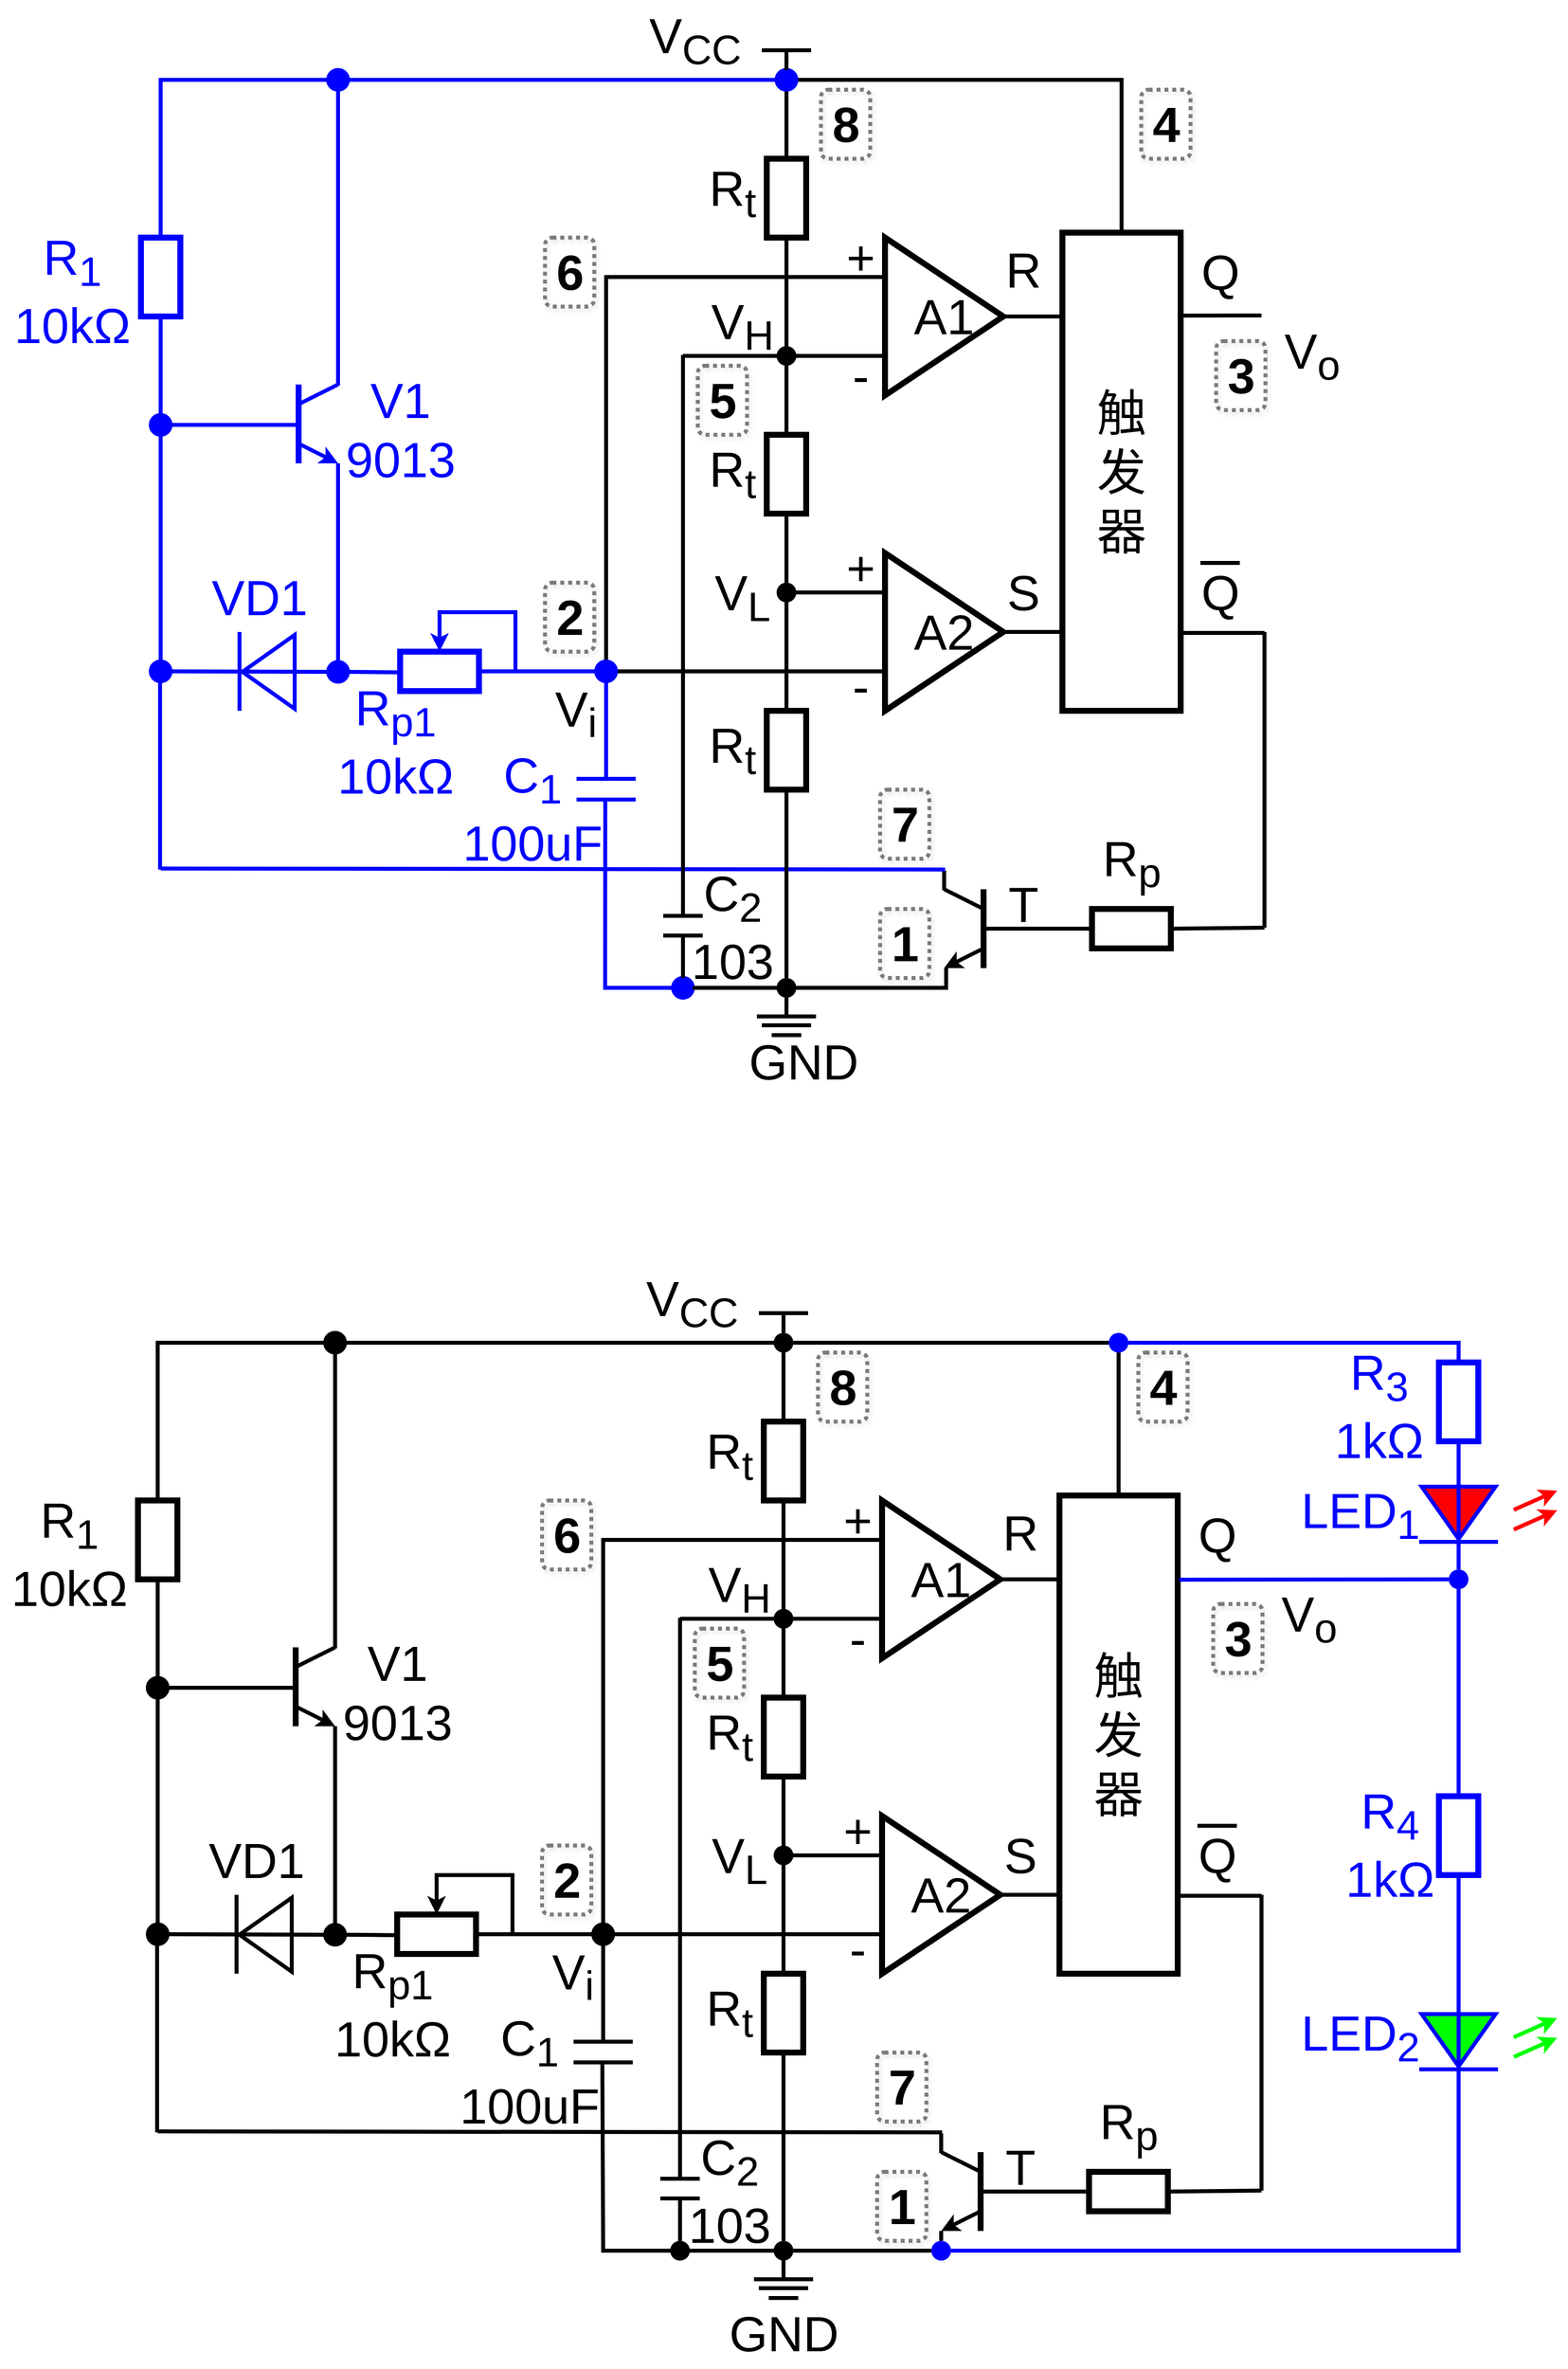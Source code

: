 <mxfile version="26.2.9">
  <diagram name="第 1 页" id="4UG25Fp_B6W0l5dKrZMW">
    <mxGraphModel dx="3363" dy="3037" grid="1" gridSize="10" guides="1" tooltips="1" connect="1" arrows="1" fold="1" page="0" pageScale="1" pageWidth="1654" pageHeight="2336" math="0" shadow="0">
      <root>
        <mxCell id="0" />
        <mxCell id="1" parent="0" />
        <mxCell id="oYlRctocb77fKKuBrY3P-28" value="" style="ellipse;whiteSpace=wrap;html=1;aspect=fixed;labelBackgroundColor=#000000;labelBorderColor=default;fontColor=#000000;" parent="1" vertex="1">
          <mxGeometry as="geometry" />
        </mxCell>
        <mxCell id="oYlRctocb77fKKuBrY3P-1" value="&lt;font style=&quot;font-size: 50px;&quot;&gt;A1&lt;/font&gt;" style="triangle;whiteSpace=wrap;html=1;strokeWidth=6;fontColor=#000000;" parent="1" vertex="1">
          <mxGeometry x="295" y="240" width="120" height="160" as="geometry" />
        </mxCell>
        <mxCell id="oYlRctocb77fKKuBrY3P-2" value="" style="endArrow=none;html=1;rounded=0;exitX=0;exitY=0.25;exitDx=0;exitDy=0;strokeWidth=4;fontColor=#000000;" parent="1" source="oYlRctocb77fKKuBrY3P-1" edge="1">
          <mxGeometry width="50" height="50" relative="1" as="geometry">
            <mxPoint x="335" y="360" as="sourcePoint" />
            <mxPoint x="10" y="280" as="targetPoint" />
          </mxGeometry>
        </mxCell>
        <mxCell id="oYlRctocb77fKKuBrY3P-3" value="" style="endArrow=none;html=1;rounded=0;exitX=0;exitY=0.75;exitDx=0;exitDy=0;strokeWidth=4;fontColor=#000000;" parent="1" source="oYlRctocb77fKKuBrY3P-1" edge="1">
          <mxGeometry width="50" height="50" relative="1" as="geometry">
            <mxPoint x="315" y="360" as="sourcePoint" />
            <mxPoint x="90" y="360" as="targetPoint" />
          </mxGeometry>
        </mxCell>
        <mxCell id="oYlRctocb77fKKuBrY3P-4" value="" style="endArrow=none;html=1;rounded=0;entryX=1;entryY=0.5;entryDx=0;entryDy=0;strokeWidth=4;fontColor=#000000;" parent="1" target="oYlRctocb77fKKuBrY3P-1" edge="1">
          <mxGeometry width="50" height="50" relative="1" as="geometry">
            <mxPoint x="475" y="320" as="sourcePoint" />
            <mxPoint x="275" y="380" as="targetPoint" />
          </mxGeometry>
        </mxCell>
        <mxCell id="oYlRctocb77fKKuBrY3P-5" value="&lt;font style=&quot;font-size: 50px;&quot;&gt;+&lt;/font&gt;" style="text;html=1;align=center;verticalAlign=middle;resizable=0;points=[];autosize=1;strokeColor=none;fillColor=none;strokeWidth=4;fontColor=#000000;" parent="1" vertex="1">
          <mxGeometry x="245" y="225" width="50" height="70" as="geometry" />
        </mxCell>
        <mxCell id="oYlRctocb77fKKuBrY3P-6" value="&lt;font style=&quot;font-size: 50px;&quot;&gt;-&lt;/font&gt;" style="text;html=1;align=center;verticalAlign=middle;resizable=0;points=[];autosize=1;strokeColor=none;fillColor=none;strokeWidth=4;fontColor=#000000;" parent="1" vertex="1">
          <mxGeometry x="250" y="345" width="40" height="70" as="geometry" />
        </mxCell>
        <mxCell id="oYlRctocb77fKKuBrY3P-13" value="&lt;font style=&quot;font-size: 50px;&quot;&gt;A2&lt;/font&gt;" style="triangle;whiteSpace=wrap;html=1;strokeWidth=6;fontColor=#000000;" parent="1" vertex="1">
          <mxGeometry x="295" y="560" width="120" height="160" as="geometry" />
        </mxCell>
        <mxCell id="oYlRctocb77fKKuBrY3P-14" value="" style="endArrow=none;html=1;rounded=0;exitX=0;exitY=0.25;exitDx=0;exitDy=0;strokeWidth=4;fontColor=#000000;" parent="1" source="oYlRctocb77fKKuBrY3P-13" edge="1">
          <mxGeometry width="50" height="50" relative="1" as="geometry">
            <mxPoint x="335" y="680" as="sourcePoint" />
            <mxPoint x="195" y="600" as="targetPoint" />
          </mxGeometry>
        </mxCell>
        <mxCell id="oYlRctocb77fKKuBrY3P-15" value="" style="endArrow=none;html=1;rounded=0;exitX=0;exitY=0.5;exitDx=0;exitDy=0;strokeWidth=4;fontColor=#000000;entryX=0;entryY=0.5;entryDx=0;entryDy=0;strokeColor=#000000;" parent="1" source="9ELfS6WFHughq5BFfpC6-15" target="rsWcSZFI2ZlMxmA-CvCg-13" edge="1">
          <mxGeometry width="50" height="50" relative="1" as="geometry">
            <mxPoint x="315" y="680" as="sourcePoint" />
            <mxPoint x="-60" y="680" as="targetPoint" />
          </mxGeometry>
        </mxCell>
        <mxCell id="oYlRctocb77fKKuBrY3P-16" value="" style="endArrow=none;html=1;rounded=0;entryX=1;entryY=0.5;entryDx=0;entryDy=0;strokeWidth=4;fontColor=#000000;" parent="1" target="oYlRctocb77fKKuBrY3P-13" edge="1">
          <mxGeometry width="50" height="50" relative="1" as="geometry">
            <mxPoint x="475" y="640" as="sourcePoint" />
            <mxPoint x="275" y="700" as="targetPoint" />
          </mxGeometry>
        </mxCell>
        <mxCell id="oYlRctocb77fKKuBrY3P-19" value="" style="rounded=0;whiteSpace=wrap;html=1;direction=south;strokeWidth=6;fontColor=#000000;" parent="1" vertex="1">
          <mxGeometry x="175" y="160" width="40" height="80" as="geometry" />
        </mxCell>
        <mxCell id="oYlRctocb77fKKuBrY3P-20" value="" style="rounded=0;whiteSpace=wrap;html=1;direction=south;fontStyle=1;strokeWidth=6;fontColor=#000000;" parent="1" vertex="1">
          <mxGeometry x="175" y="440" width="40" height="80" as="geometry" />
        </mxCell>
        <mxCell id="oYlRctocb77fKKuBrY3P-21" value="" style="rounded=0;whiteSpace=wrap;html=1;direction=south;strokeWidth=6;fontColor=#000000;" parent="1" vertex="1">
          <mxGeometry x="175" y="720" width="40" height="80" as="geometry" />
        </mxCell>
        <mxCell id="oYlRctocb77fKKuBrY3P-26" value="" style="endArrow=none;html=1;rounded=0;entryX=1;entryY=0.5;entryDx=0;entryDy=0;exitX=0;exitY=0.5;exitDx=0;exitDy=0;strokeWidth=4;fontColor=#000000;" parent="1" source="oYlRctocb77fKKuBrY3P-20" target="oYlRctocb77fKKuBrY3P-19" edge="1">
          <mxGeometry width="50" height="50" relative="1" as="geometry">
            <mxPoint x="355" y="380" as="sourcePoint" />
            <mxPoint x="455" y="280" as="targetPoint" />
          </mxGeometry>
        </mxCell>
        <mxCell id="oYlRctocb77fKKuBrY3P-27" value="" style="endArrow=none;html=1;rounded=0;entryX=1;entryY=0.5;entryDx=0;entryDy=0;exitX=0;exitY=0.5;exitDx=0;exitDy=0;strokeWidth=4;fontColor=#000000;" parent="1" source="oYlRctocb77fKKuBrY3P-21" target="oYlRctocb77fKKuBrY3P-20" edge="1">
          <mxGeometry width="50" height="50" relative="1" as="geometry">
            <mxPoint x="215" y="460" as="sourcePoint" />
            <mxPoint x="215" y="260" as="targetPoint" />
          </mxGeometry>
        </mxCell>
        <mxCell id="oYlRctocb77fKKuBrY3P-35" value="" style="ellipse;whiteSpace=wrap;html=1;aspect=fixed;fillColor=#000000;strokeWidth=4;strokeColor=none;fontColor=#000000;" parent="1" vertex="1">
          <mxGeometry x="185" y="350" width="20" height="20" as="geometry" />
        </mxCell>
        <mxCell id="oYlRctocb77fKKuBrY3P-44" value="" style="ellipse;whiteSpace=wrap;html=1;aspect=fixed;fillColor=#000000;strokeWidth=4;strokeColor=none;fontColor=#000000;" parent="1" vertex="1">
          <mxGeometry x="185" y="590" width="20" height="20" as="geometry" />
        </mxCell>
        <mxCell id="oYlRctocb77fKKuBrY3P-49" value="&lt;font style=&quot;font-size: 50px;&quot;&gt;触&lt;br&gt;发&lt;br&gt;器&lt;/font&gt;" style="rounded=0;whiteSpace=wrap;html=1;direction=south;strokeWidth=6;fontColor=#000000;" parent="1" vertex="1">
          <mxGeometry x="475" y="235" width="120" height="485" as="geometry" />
        </mxCell>
        <mxCell id="oYlRctocb77fKKuBrY3P-50" value="&lt;font style=&quot;font-size: 50px;&quot;&gt;+&lt;/font&gt;" style="text;html=1;align=center;verticalAlign=middle;resizable=0;points=[];autosize=1;strokeColor=none;fillColor=none;strokeWidth=4;fontColor=#000000;" parent="1" vertex="1">
          <mxGeometry x="245" y="540" width="50" height="70" as="geometry" />
        </mxCell>
        <mxCell id="oYlRctocb77fKKuBrY3P-51" value="&lt;font style=&quot;font-size: 50px;&quot;&gt;-&lt;/font&gt;" style="text;html=1;align=center;verticalAlign=middle;resizable=0;points=[];autosize=1;strokeColor=none;fillColor=none;strokeWidth=4;fontColor=#000000;" parent="1" vertex="1">
          <mxGeometry x="250" y="660" width="40" height="70" as="geometry" />
        </mxCell>
        <mxCell id="oYlRctocb77fKKuBrY3P-52" value="" style="endArrow=none;html=1;rounded=0;entryX=0;entryY=0.5;entryDx=0;entryDy=0;strokeWidth=4;fontColor=#000000;exitX=0.5;exitY=1;exitDx=0;exitDy=0;" parent="1" source="-57o9uocHF-z8NXYsJxn-1" target="oYlRctocb77fKKuBrY3P-49" edge="1">
          <mxGeometry width="50" height="50" relative="1" as="geometry">
            <mxPoint x="535" y="100" as="sourcePoint" />
            <mxPoint x="415" y="380" as="targetPoint" />
          </mxGeometry>
        </mxCell>
        <mxCell id="oYlRctocb77fKKuBrY3P-53" value="" style="endArrow=none;html=1;rounded=0;entryX=0;entryY=0.5;entryDx=0;entryDy=0;strokeWidth=4;fontColor=#000000;" parent="1" source="9ELfS6WFHughq5BFfpC6-5" target="oYlRctocb77fKKuBrY3P-19" edge="1">
          <mxGeometry width="50" height="50" relative="1" as="geometry">
            <mxPoint x="195" y="80" as="sourcePoint" />
            <mxPoint x="415" y="380" as="targetPoint" />
          </mxGeometry>
        </mxCell>
        <mxCell id="oYlRctocb77fKKuBrY3P-54" value="" style="endArrow=none;html=1;rounded=0;strokeWidth=4;fontColor=#000000;strokeColor=#0000FF;exitX=0;exitY=0.5;exitDx=0;exitDy=0;entryX=0.176;entryY=-0.014;entryDx=0;entryDy=0;entryPerimeter=0;" parent="1" source="-57o9uocHF-z8NXYsJxn-11" target="oYlRctocb77fKKuBrY3P-49" edge="1">
          <mxGeometry width="50" height="50" relative="1" as="geometry">
            <mxPoint x="860" y="334.58" as="sourcePoint" />
            <mxPoint x="620" y="320" as="targetPoint" />
          </mxGeometry>
        </mxCell>
        <mxCell id="oYlRctocb77fKKuBrY3P-55" value="" style="endArrow=none;html=1;rounded=0;entryX=0.837;entryY=0;entryDx=0;entryDy=0;entryPerimeter=0;strokeWidth=4;fontColor=#000000;" parent="1" target="oYlRctocb77fKKuBrY3P-49" edge="1">
          <mxGeometry width="50" height="50" relative="1" as="geometry">
            <mxPoint x="680" y="641" as="sourcePoint" />
            <mxPoint x="605.0" y="635.065" as="targetPoint" />
          </mxGeometry>
        </mxCell>
        <mxCell id="oYlRctocb77fKKuBrY3P-56" value="" style="endArrow=none;html=1;rounded=0;strokeWidth=4;fontColor=#000000;" parent="1" edge="1">
          <mxGeometry width="50" height="50" relative="1" as="geometry">
            <mxPoint x="680" y="940" as="sourcePoint" />
            <mxPoint x="680" y="640" as="targetPoint" />
          </mxGeometry>
        </mxCell>
        <mxCell id="oYlRctocb77fKKuBrY3P-57" value="" style="endArrow=none;html=1;rounded=0;strokeWidth=4;entryX=1;entryY=0.5;entryDx=0;entryDy=0;fontColor=#000000;" parent="1" target="eyqNCUY_SEGoPxI6-TQl-1" edge="1">
          <mxGeometry width="50" height="50" relative="1" as="geometry">
            <mxPoint x="395" y="941" as="sourcePoint" />
            <mxPoint x="480" y="941" as="targetPoint" />
          </mxGeometry>
        </mxCell>
        <mxCell id="oYlRctocb77fKKuBrY3P-58" value="" style="endArrow=none;html=1;rounded=0;strokeWidth=6;fontColor=#000000;" parent="1" edge="1">
          <mxGeometry width="50" height="50" relative="1" as="geometry">
            <mxPoint x="395" y="981" as="sourcePoint" />
            <mxPoint x="395" y="901" as="targetPoint" />
          </mxGeometry>
        </mxCell>
        <mxCell id="oYlRctocb77fKKuBrY3P-59" value="" style="endArrow=none;html=1;rounded=0;strokeWidth=4;fontColor=#000000;" parent="1" edge="1">
          <mxGeometry width="50" height="50" relative="1" as="geometry">
            <mxPoint x="395" y="921" as="sourcePoint" />
            <mxPoint x="355" y="901" as="targetPoint" />
          </mxGeometry>
        </mxCell>
        <mxCell id="oYlRctocb77fKKuBrY3P-61" value="" style="endArrow=classic;html=1;rounded=0;strokeWidth=4;fontColor=#000000;" parent="1" edge="1">
          <mxGeometry width="50" height="50" relative="1" as="geometry">
            <mxPoint x="395" y="961" as="sourcePoint" />
            <mxPoint x="355" y="981" as="targetPoint" />
          </mxGeometry>
        </mxCell>
        <mxCell id="oYlRctocb77fKKuBrY3P-62" value="" style="endArrow=none;html=1;rounded=0;strokeWidth=4;fontColor=#000000;" parent="1" edge="1">
          <mxGeometry width="50" height="50" relative="1" as="geometry">
            <mxPoint x="355" y="902" as="sourcePoint" />
            <mxPoint x="355" y="882" as="targetPoint" />
          </mxGeometry>
        </mxCell>
        <mxCell id="oYlRctocb77fKKuBrY3P-63" value="" style="endArrow=none;html=1;rounded=0;strokeWidth=4;fontColor=#000000;entryX=0.5;entryY=0;entryDx=0;entryDy=0;" parent="1" target="-57o9uocHF-z8NXYsJxn-25" edge="1">
          <mxGeometry width="50" height="50" relative="1" as="geometry">
            <mxPoint x="355" y="981" as="sourcePoint" />
            <mxPoint x="355" y="1001" as="targetPoint" />
          </mxGeometry>
        </mxCell>
        <mxCell id="oYlRctocb77fKKuBrY3P-64" value="" style="endArrow=none;html=1;rounded=0;strokeWidth=4;fontColor=#000000;exitX=0;exitY=0.5;exitDx=0;exitDy=0;" parent="1" source="-57o9uocHF-z8NXYsJxn-25" edge="1">
          <mxGeometry width="50" height="50" relative="1" as="geometry">
            <mxPoint x="355" y="1001" as="sourcePoint" />
            <mxPoint x="10" y="1001" as="targetPoint" />
          </mxGeometry>
        </mxCell>
        <mxCell id="oYlRctocb77fKKuBrY3P-65" value="" style="endArrow=none;html=1;rounded=0;strokeWidth=4;fontColor=#000000;strokeColor=#000000;" parent="1" edge="1">
          <mxGeometry width="50" height="50" relative="1" as="geometry">
            <mxPoint x="356" y="881" as="sourcePoint" />
            <mxPoint x="-440" y="880" as="targetPoint" />
          </mxGeometry>
        </mxCell>
        <mxCell id="oYlRctocb77fKKuBrY3P-66" value="" style="endArrow=none;html=1;rounded=0;entryX=1;entryY=0.5;entryDx=0;entryDy=0;strokeWidth=4;fontColor=#000000;" parent="1" source="oYlRctocb77fKKuBrY3P-43" target="oYlRctocb77fKKuBrY3P-21" edge="1">
          <mxGeometry width="50" height="50" relative="1" as="geometry">
            <mxPoint x="195" y="1020" as="sourcePoint" />
            <mxPoint x="375" y="810" as="targetPoint" />
          </mxGeometry>
        </mxCell>
        <mxCell id="oYlRctocb77fKKuBrY3P-68" value="" style="endArrow=none;html=1;rounded=0;entryX=1;entryY=0.5;entryDx=0;entryDy=0;strokeWidth=4;fontColor=#000000;" parent="1" target="oYlRctocb77fKKuBrY3P-43" edge="1">
          <mxGeometry width="50" height="50" relative="1" as="geometry">
            <mxPoint x="195" y="1001" as="sourcePoint" />
            <mxPoint x="195" y="781" as="targetPoint" />
          </mxGeometry>
        </mxCell>
        <mxCell id="oYlRctocb77fKKuBrY3P-43" value="" style="ellipse;whiteSpace=wrap;html=1;aspect=fixed;fillColor=#000000;strokeWidth=4;strokeColor=none;fontColor=#000000;" parent="1" vertex="1">
          <mxGeometry x="185" y="991" width="20" height="20" as="geometry" />
        </mxCell>
        <mxCell id="oYlRctocb77fKKuBrY3P-69" value="&lt;font style=&quot;font-size: 50px;&quot;&gt;6&lt;/font&gt;" style="text;html=1;align=center;verticalAlign=middle;resizable=0;points=[];autosize=1;strokeColor=default;fillColor=none;rounded=1;fontStyle=1;strokeWidth=4;dashed=1;opacity=50;shadow=1;glass=1;dashPattern=1 1;fontColor=#000000;" parent="1" vertex="1">
          <mxGeometry x="-50" y="240" width="50" height="70" as="geometry" />
        </mxCell>
        <mxCell id="oYlRctocb77fKKuBrY3P-70" value="&lt;font style=&quot;font-size: 50px;&quot;&gt;&lt;b&gt;5&lt;/b&gt;&lt;/font&gt;" style="text;html=1;align=center;verticalAlign=middle;resizable=0;points=[];autosize=1;strokeColor=default;fillColor=none;strokeWidth=4;dashed=1;opacity=50;rounded=1;shadow=1;glass=1;dashPattern=1 1;fontColor=#000000;" parent="1" vertex="1">
          <mxGeometry x="105" y="370" width="50" height="70" as="geometry" />
        </mxCell>
        <mxCell id="oYlRctocb77fKKuBrY3P-71" value="&lt;font style=&quot;font-size: 50px;&quot;&gt;&lt;b&gt;2&lt;/b&gt;&lt;/font&gt;" style="text;html=1;align=center;verticalAlign=middle;resizable=0;points=[];autosize=1;strokeColor=default;fillColor=none;strokeWidth=4;dashed=1;opacity=50;rounded=1;shadow=1;glass=1;dashPattern=1 1;fontColor=#000000;" parent="1" vertex="1">
          <mxGeometry x="-50" y="590" width="50" height="70" as="geometry" />
        </mxCell>
        <mxCell id="oYlRctocb77fKKuBrY3P-72" value="&lt;font style=&quot;font-size: 50px;&quot;&gt;&lt;b&gt;7&lt;/b&gt;&lt;/font&gt;" style="text;html=1;align=center;verticalAlign=middle;resizable=0;points=[];autosize=1;strokeColor=default;fillColor=none;strokeWidth=4;dashed=1;opacity=50;rounded=1;shadow=1;glass=1;dashPattern=1 1;fontColor=#000000;" parent="1" vertex="1">
          <mxGeometry x="290" y="800" width="50" height="70" as="geometry" />
        </mxCell>
        <mxCell id="oYlRctocb77fKKuBrY3P-73" value="&lt;font style=&quot;font-size: 50px;&quot;&gt;&lt;b&gt;1&lt;/b&gt;&lt;/font&gt;" style="text;html=1;align=center;verticalAlign=middle;resizable=0;points=[];autosize=1;strokeColor=default;fillColor=none;strokeWidth=4;dashed=1;opacity=50;rounded=1;shadow=1;glass=1;dashPattern=1 1;fontColor=#000000;" parent="1" vertex="1">
          <mxGeometry x="290" y="921" width="50" height="70" as="geometry" />
        </mxCell>
        <mxCell id="oYlRctocb77fKKuBrY3P-74" value="&lt;font style=&quot;font-size: 50px;&quot;&gt;R&lt;sub&gt;t&lt;/sub&gt;&lt;/font&gt;" style="text;html=1;align=center;verticalAlign=middle;resizable=0;points=[];autosize=1;strokeColor=none;fillColor=none;strokeWidth=4;fontColor=#000000;" parent="1" vertex="1">
          <mxGeometry x="105" y="155" width="70" height="80" as="geometry" />
        </mxCell>
        <mxCell id="oYlRctocb77fKKuBrY3P-77" value="&lt;font style=&quot;font-size: 50px;&quot;&gt;R&lt;/font&gt;" style="text;html=1;align=center;verticalAlign=middle;resizable=0;points=[];autosize=1;strokeColor=none;fillColor=none;strokeWidth=4;fontColor=#000000;" parent="1" vertex="1">
          <mxGeometry x="405" y="238" width="60" height="70" as="geometry" />
        </mxCell>
        <mxCell id="oYlRctocb77fKKuBrY3P-78" value="&lt;span style=&quot;font-size: 50px;&quot;&gt;S&lt;/span&gt;" style="text;html=1;align=center;verticalAlign=middle;resizable=0;points=[];autosize=1;strokeColor=none;fillColor=none;strokeWidth=4;fontColor=#000000;" parent="1" vertex="1">
          <mxGeometry x="405" y="565" width="60" height="70" as="geometry" />
        </mxCell>
        <mxCell id="oYlRctocb77fKKuBrY3P-79" value="&lt;span style=&quot;font-size: 50px;&quot;&gt;Q&lt;/span&gt;" style="text;html=1;align=center;verticalAlign=middle;resizable=0;points=[];autosize=1;strokeColor=none;fillColor=none;strokeWidth=4;fontColor=#000000;" parent="1" vertex="1">
          <mxGeometry x="605" y="240" width="60" height="70" as="geometry" />
        </mxCell>
        <mxCell id="oYlRctocb77fKKuBrY3P-80" value="&lt;font style=&quot;font-size: 50px;&quot;&gt;Q&lt;/font&gt;" style="text;html=1;align=center;verticalAlign=middle;resizable=0;points=[];autosize=1;strokeColor=none;fillColor=none;strokeWidth=4;fontColor=#000000;" parent="1" vertex="1">
          <mxGeometry x="605" y="565" width="60" height="70" as="geometry" />
        </mxCell>
        <mxCell id="oYlRctocb77fKKuBrY3P-81" value="" style="endArrow=none;html=1;rounded=0;strokeWidth=4;fontColor=#000000;" parent="1" edge="1">
          <mxGeometry width="50" height="50" relative="1" as="geometry">
            <mxPoint x="655" y="570" as="sourcePoint" />
            <mxPoint x="615" y="570" as="targetPoint" />
          </mxGeometry>
        </mxCell>
        <mxCell id="oYlRctocb77fKKuBrY3P-82" value="&lt;span style=&quot;font-size: 50px;&quot;&gt;T&lt;/span&gt;" style="text;html=1;align=center;verticalAlign=middle;resizable=0;points=[];autosize=1;strokeColor=none;fillColor=none;strokeWidth=4;fontColor=#000000;" parent="1" vertex="1">
          <mxGeometry x="410" y="881" width="50" height="70" as="geometry" />
        </mxCell>
        <mxCell id="oYlRctocb77fKKuBrY3P-83" value="&lt;font style=&quot;font-size: 50px;&quot;&gt;8&lt;/font&gt;" style="text;html=1;align=center;verticalAlign=middle;resizable=0;points=[];autosize=1;strokeColor=default;fillColor=none;rounded=1;fontStyle=1;strokeWidth=4;dashed=1;opacity=50;shadow=1;glass=1;dashPattern=1 1;fontColor=#000000;" parent="1" vertex="1">
          <mxGeometry x="230" y="90" width="50" height="70" as="geometry" />
        </mxCell>
        <mxCell id="oYlRctocb77fKKuBrY3P-86" value="&lt;font style=&quot;font-size: 50px;&quot;&gt;4&lt;/font&gt;" style="text;html=1;align=center;verticalAlign=middle;resizable=0;points=[];autosize=1;strokeColor=default;fillColor=none;rounded=1;fontStyle=1;strokeWidth=4;dashed=1;opacity=50;shadow=1;glass=1;dashPattern=1 1;fontColor=#000000;" parent="1" vertex="1">
          <mxGeometry x="555" y="90" width="50" height="70" as="geometry" />
        </mxCell>
        <mxCell id="oYlRctocb77fKKuBrY3P-87" value="&lt;font style=&quot;font-size: 50px;&quot;&gt;3&lt;/font&gt;" style="text;html=1;align=center;verticalAlign=middle;resizable=0;points=[];autosize=1;strokeColor=default;fillColor=none;rounded=1;fontStyle=1;strokeWidth=4;dashed=1;opacity=50;shadow=1;glass=1;dashPattern=1 1;fontColor=#000000;" parent="1" vertex="1">
          <mxGeometry x="631" y="345" width="50" height="70" as="geometry" />
        </mxCell>
        <mxCell id="eyqNCUY_SEGoPxI6-TQl-1" value="" style="rounded=0;whiteSpace=wrap;html=1;direction=west;strokeWidth=6;fontColor=#000000;" parent="1" vertex="1">
          <mxGeometry x="505" y="921" width="80" height="40" as="geometry" />
        </mxCell>
        <mxCell id="eyqNCUY_SEGoPxI6-TQl-2" value="" style="endArrow=none;html=1;rounded=0;strokeWidth=4;exitX=0;exitY=0.5;exitDx=0;exitDy=0;fontColor=#000000;" parent="1" source="eyqNCUY_SEGoPxI6-TQl-1" edge="1">
          <mxGeometry width="50" height="50" relative="1" as="geometry">
            <mxPoint x="405" y="951" as="sourcePoint" />
            <mxPoint x="680" y="940" as="targetPoint" />
          </mxGeometry>
        </mxCell>
        <mxCell id="eyqNCUY_SEGoPxI6-TQl-3" value="&lt;span style=&quot;font-size: 50px;&quot;&gt;R&lt;sub&gt;p&lt;/sub&gt;&lt;/span&gt;" style="text;html=1;align=center;verticalAlign=middle;resizable=0;points=[];autosize=1;strokeColor=none;fillColor=none;strokeWidth=4;fontColor=#000000;" parent="1" vertex="1">
          <mxGeometry x="505" y="835" width="80" height="80" as="geometry" />
        </mxCell>
        <mxCell id="9ELfS6WFHughq5BFfpC6-4" value="" style="endArrow=none;html=1;rounded=0;strokeWidth=4;strokeColor=#000000;fontColor=#000000;exitX=0;exitY=0.5;exitDx=0;exitDy=0;" parent="1" source="-57o9uocHF-z8NXYsJxn-1" target="9ELfS6WFHughq5BFfpC6-5" edge="1">
          <mxGeometry width="50" height="50" relative="1" as="geometry">
            <mxPoint x="520" y="60" as="sourcePoint" />
            <mxPoint x="12" y="80" as="targetPoint" />
          </mxGeometry>
        </mxCell>
        <mxCell id="9ELfS6WFHughq5BFfpC6-6" value="" style="endArrow=none;html=1;rounded=0;entryX=0;entryY=0.5;entryDx=0;entryDy=0;strokeWidth=4;fontColor=#000000;" parent="1" target="9ELfS6WFHughq5BFfpC6-5" edge="1">
          <mxGeometry width="50" height="50" relative="1" as="geometry">
            <mxPoint x="195" y="80" as="sourcePoint" />
            <mxPoint x="195" y="160" as="targetPoint" />
          </mxGeometry>
        </mxCell>
        <mxCell id="9ELfS6WFHughq5BFfpC6-5" value="" style="ellipse;whiteSpace=wrap;html=1;aspect=fixed;fillColor=#000000;strokeWidth=4;strokeColor=none;fontColor=#000000;" parent="1" vertex="1">
          <mxGeometry x="185" y="70" width="20" height="20" as="geometry" />
        </mxCell>
        <mxCell id="9ELfS6WFHughq5BFfpC6-11" value="" style="ellipse;whiteSpace=wrap;html=1;aspect=fixed;fillColor=#000000;strokeWidth=4;strokeColor=none;fontColor=#000000;" parent="1" vertex="1">
          <mxGeometry x="80" y="991" width="20" height="20" as="geometry" />
        </mxCell>
        <mxCell id="9ELfS6WFHughq5BFfpC6-14" value="" style="endArrow=none;html=1;rounded=0;strokeWidth=4;strokeColor=#000000;fontColor=#000000;" parent="1" edge="1">
          <mxGeometry width="50" height="50" relative="1" as="geometry">
            <mxPoint x="12" y="678" as="sourcePoint" />
            <mxPoint x="12" y="278" as="targetPoint" />
          </mxGeometry>
        </mxCell>
        <mxCell id="9ELfS6WFHughq5BFfpC6-19" value="" style="endArrow=none;html=1;rounded=0;exitX=0;exitY=0.75;exitDx=0;exitDy=0;strokeWidth=4;fontColor=#000000;" parent="1" source="oYlRctocb77fKKuBrY3P-13" target="9ELfS6WFHughq5BFfpC6-15" edge="1">
          <mxGeometry width="50" height="50" relative="1" as="geometry">
            <mxPoint x="295" y="680" as="sourcePoint" />
            <mxPoint y="680" as="targetPoint" />
          </mxGeometry>
        </mxCell>
        <mxCell id="9ELfS6WFHughq5BFfpC6-15" value="" style="ellipse;whiteSpace=wrap;html=1;aspect=fixed;fillColor=#000000;strokeWidth=4;strokeColor=#000000;fontColor=#000000;" parent="1" vertex="1">
          <mxGeometry x="2" y="670" width="20" height="20" as="geometry" />
        </mxCell>
        <mxCell id="9ELfS6WFHughq5BFfpC6-20" value="" style="endArrow=none;html=1;rounded=0;strokeWidth=4;strokeColor=#000000;fontColor=#000000;" parent="1" edge="1">
          <mxGeometry width="50" height="50" relative="1" as="geometry">
            <mxPoint x="90" y="930" as="sourcePoint" />
            <mxPoint x="90" y="359" as="targetPoint" />
          </mxGeometry>
        </mxCell>
        <mxCell id="9ELfS6WFHughq5BFfpC6-21" value="" style="endArrow=none;html=1;rounded=0;strokeWidth=4;strokeColor=#000000;fontColor=#000000;" parent="1" edge="1">
          <mxGeometry width="50" height="50" relative="1" as="geometry">
            <mxPoint x="110" y="928" as="sourcePoint" />
            <mxPoint x="70" y="928" as="targetPoint" />
          </mxGeometry>
        </mxCell>
        <mxCell id="9ELfS6WFHughq5BFfpC6-22" value="" style="endArrow=none;html=1;rounded=0;strokeWidth=4;strokeColor=#000000;fontColor=#000000;" parent="1" edge="1">
          <mxGeometry width="50" height="50" relative="1" as="geometry">
            <mxPoint x="110" y="948" as="sourcePoint" />
            <mxPoint x="70" y="948" as="targetPoint" />
          </mxGeometry>
        </mxCell>
        <mxCell id="9ELfS6WFHughq5BFfpC6-23" value="" style="endArrow=none;html=1;rounded=0;strokeWidth=4;strokeColor=#000000;fontColor=#000000;" parent="1" edge="1">
          <mxGeometry width="50" height="50" relative="1" as="geometry">
            <mxPoint x="90" y="1000" as="sourcePoint" />
            <mxPoint x="90" y="950" as="targetPoint" />
          </mxGeometry>
        </mxCell>
        <mxCell id="9ELfS6WFHughq5BFfpC6-26" value="&lt;font style=&quot;font-size: 50px;&quot;&gt;V&lt;sub&gt;H&lt;/sub&gt;&lt;/font&gt;" style="text;html=1;align=center;verticalAlign=middle;resizable=0;points=[];autosize=1;strokeColor=none;fillColor=none;fontColor=#000000;" parent="1" vertex="1">
          <mxGeometry x="105" y="290" width="90" height="80" as="geometry" />
        </mxCell>
        <mxCell id="9ELfS6WFHughq5BFfpC6-28" value="&lt;font style=&quot;font-size: 50px;&quot;&gt;V&lt;sub&gt;L&lt;/sub&gt;&lt;/font&gt;" style="text;html=1;align=center;verticalAlign=middle;resizable=0;points=[];autosize=1;strokeColor=none;fillColor=none;fontColor=#000000;" parent="1" vertex="1">
          <mxGeometry x="110" y="565" width="80" height="80" as="geometry" />
        </mxCell>
        <mxCell id="9ELfS6WFHughq5BFfpC6-157" value="" style="endArrow=none;html=1;rounded=0;strokeWidth=4;strokeColor=#000000;fontColor=#000000;" parent="1" edge="1">
          <mxGeometry width="50" height="50" relative="1" as="geometry">
            <mxPoint x="165" y="1030" as="sourcePoint" />
            <mxPoint x="225" y="1030" as="targetPoint" />
          </mxGeometry>
        </mxCell>
        <mxCell id="9ELfS6WFHughq5BFfpC6-158" value="" style="endArrow=none;html=1;rounded=0;strokeWidth=4;strokeColor=#000000;fontColor=#000000;" parent="1" edge="1">
          <mxGeometry width="50" height="50" relative="1" as="geometry">
            <mxPoint x="220" y="1039" as="sourcePoint" />
            <mxPoint x="170" y="1039" as="targetPoint" />
          </mxGeometry>
        </mxCell>
        <mxCell id="9ELfS6WFHughq5BFfpC6-159" value="" style="endArrow=none;html=1;rounded=0;strokeWidth=4;strokeColor=#000000;fontColor=#000000;" parent="1" edge="1">
          <mxGeometry width="50" height="50" relative="1" as="geometry">
            <mxPoint x="210" y="1049" as="sourcePoint" />
            <mxPoint x="180" y="1049" as="targetPoint" />
          </mxGeometry>
        </mxCell>
        <mxCell id="9ELfS6WFHughq5BFfpC6-160" value="" style="endArrow=none;html=1;rounded=0;strokeWidth=4;strokeColor=#000000;entryX=0.5;entryY=1;entryDx=0;entryDy=0;fontColor=#000000;" parent="1" target="oYlRctocb77fKKuBrY3P-43" edge="1">
          <mxGeometry width="50" height="50" relative="1" as="geometry">
            <mxPoint x="195" y="1032" as="sourcePoint" />
            <mxPoint x="230" y="1020" as="targetPoint" />
          </mxGeometry>
        </mxCell>
        <mxCell id="9ELfS6WFHughq5BFfpC6-161" value="&lt;font&gt;&lt;span style=&quot;font-size: 50px;&quot;&gt;GND&lt;/span&gt;&lt;/font&gt;" style="text;html=1;align=center;verticalAlign=middle;resizable=0;points=[];autosize=1;strokeColor=none;fillColor=none;fontColor=#000000;" parent="1" vertex="1">
          <mxGeometry x="130" y="1050" width="130" height="70" as="geometry" />
        </mxCell>
        <mxCell id="9ELfS6WFHughq5BFfpC6-163" value="" style="endArrow=none;html=1;rounded=0;strokeWidth=4;strokeColor=#000000;exitX=0.5;exitY=0;exitDx=0;exitDy=0;fontColor=#000000;" parent="1" source="9ELfS6WFHughq5BFfpC6-5" edge="1">
          <mxGeometry width="50" height="50" relative="1" as="geometry">
            <mxPoint x="10" y="470" as="sourcePoint" />
            <mxPoint x="195" y="50" as="targetPoint" />
          </mxGeometry>
        </mxCell>
        <mxCell id="9ELfS6WFHughq5BFfpC6-165" value="" style="endArrow=none;html=1;rounded=0;strokeWidth=4;strokeColor=#000000;fontColor=#000000;" parent="1" edge="1">
          <mxGeometry width="50" height="50" relative="1" as="geometry">
            <mxPoint x="220" y="50" as="sourcePoint" />
            <mxPoint x="170" y="50" as="targetPoint" />
          </mxGeometry>
        </mxCell>
        <mxCell id="9ELfS6WFHughq5BFfpC6-166" value="&lt;font style=&quot;font-size: 50px;&quot;&gt;V&lt;sub&gt;CC&lt;/sub&gt;&lt;/font&gt;" style="text;html=1;align=center;verticalAlign=middle;resizable=0;points=[];autosize=1;strokeColor=none;fillColor=none;fontColor=#000000;" parent="1" vertex="1">
          <mxGeometry x="42" width="120" height="80" as="geometry" />
        </mxCell>
        <mxCell id="rsWcSZFI2ZlMxmA-CvCg-1" value="" style="endArrow=none;html=1;rounded=0;strokeWidth=4;strokeColor=#000000;" parent="1" edge="1">
          <mxGeometry width="50" height="50" relative="1" as="geometry">
            <mxPoint x="11.17" y="810" as="sourcePoint" />
            <mxPoint x="12" y="1000" as="targetPoint" />
          </mxGeometry>
        </mxCell>
        <mxCell id="rsWcSZFI2ZlMxmA-CvCg-2" value="" style="endArrow=none;html=1;rounded=0;strokeWidth=4;strokeColor=#000000;entryX=0.5;entryY=1;entryDx=0;entryDy=0;" parent="1" target="9ELfS6WFHughq5BFfpC6-15" edge="1">
          <mxGeometry width="50" height="50" relative="1" as="geometry">
            <mxPoint x="12" y="790.515" as="sourcePoint" />
            <mxPoint x="30" y="700" as="targetPoint" />
          </mxGeometry>
        </mxCell>
        <mxCell id="rsWcSZFI2ZlMxmA-CvCg-3" value="" style="group;strokeColor=#FFFFFF;container=0;" parent="1" vertex="1" connectable="0">
          <mxGeometry x="-18" y="789" width="60" height="22" as="geometry" />
        </mxCell>
        <mxCell id="rsWcSZFI2ZlMxmA-CvCg-6" value="" style="rounded=0;whiteSpace=wrap;html=1;direction=south;strokeWidth=6;strokeColor=#000000;" parent="1" vertex="1">
          <mxGeometry x="-460" y="240" width="40" height="80" as="geometry" />
        </mxCell>
        <mxCell id="rsWcSZFI2ZlMxmA-CvCg-7" value="" style="endArrow=none;html=1;rounded=0;strokeWidth=4;entryX=0;entryY=0.5;entryDx=0;entryDy=0;strokeColor=#000000;exitX=0;exitY=0.5;exitDx=0;exitDy=0;" parent="1" source="9zgsoIFImKlDmgQNj-1o-35" target="rsWcSZFI2ZlMxmA-CvCg-6" edge="1">
          <mxGeometry width="50" height="50" relative="1" as="geometry">
            <mxPoint x="-440" y="80" as="sourcePoint" />
            <mxPoint x="-440" y="450" as="targetPoint" />
            <Array as="points">
              <mxPoint x="-440" y="80" />
            </Array>
          </mxGeometry>
        </mxCell>
        <mxCell id="rsWcSZFI2ZlMxmA-CvCg-9" value="" style="endArrow=none;html=1;rounded=0;strokeWidth=4;strokeColor=#000000;entryX=0;entryY=0.5;entryDx=0;entryDy=0;exitX=1;exitY=0.5;exitDx=0;exitDy=0;" parent="1" source="9zgsoIFImKlDmgQNj-1o-35" target="9ELfS6WFHughq5BFfpC6-5" edge="1">
          <mxGeometry width="50" height="50" relative="1" as="geometry">
            <mxPoint x="-242" y="79.47" as="sourcePoint" />
            <mxPoint x="163" y="79.47" as="targetPoint" />
          </mxGeometry>
        </mxCell>
        <mxCell id="rsWcSZFI2ZlMxmA-CvCg-10" value="" style="endArrow=none;html=1;rounded=0;strokeWidth=4;strokeColor=#000000;entryX=0.5;entryY=1;entryDx=0;entryDy=0;" parent="1" edge="1">
          <mxGeometry width="50" height="50" relative="1" as="geometry">
            <mxPoint x="-440.59" y="881" as="sourcePoint" />
            <mxPoint x="-440.59" y="690" as="targetPoint" />
            <Array as="points">
              <mxPoint x="-440.59" y="881" />
            </Array>
          </mxGeometry>
        </mxCell>
        <mxCell id="rsWcSZFI2ZlMxmA-CvCg-11" value="" style="endArrow=none;html=1;rounded=0;strokeWidth=4;strokeColor=#000000;exitX=0.5;exitY=0;exitDx=0;exitDy=0;entryX=0.5;entryY=1;entryDx=0;entryDy=0;" parent="1" source="rsWcSZFI2ZlMxmA-CvCg-12" target="9zgsoIFImKlDmgQNj-1o-30" edge="1">
          <mxGeometry width="50" height="50" relative="1" as="geometry">
            <mxPoint x="-178" y="800.515" as="sourcePoint" />
            <mxPoint x="-440" y="490" as="targetPoint" />
          </mxGeometry>
        </mxCell>
        <mxCell id="rsWcSZFI2ZlMxmA-CvCg-12" value="" style="ellipse;whiteSpace=wrap;html=1;aspect=fixed;fillColor=#000000;strokeWidth=4;strokeColor=#000000;fontColor=#000000;" parent="1" vertex="1">
          <mxGeometry x="-450" y="670" width="20" height="20" as="geometry" />
        </mxCell>
        <mxCell id="rsWcSZFI2ZlMxmA-CvCg-13" value="" style="rounded=0;whiteSpace=wrap;html=1;direction=south;strokeWidth=6;rotation=90;strokeColor=#000000;" parent="1" vertex="1">
          <mxGeometry x="-177" y="640" width="40" height="80" as="geometry" />
        </mxCell>
        <mxCell id="rsWcSZFI2ZlMxmA-CvCg-14" value="" style="endArrow=none;html=1;rounded=0;strokeWidth=4;entryX=1;entryY=0.5;entryDx=0;entryDy=0;strokeColor=#000000;exitX=0;exitY=0.5;exitDx=0;exitDy=0;" parent="1" source="9zgsoIFImKlDmgQNj-1o-32" target="rsWcSZFI2ZlMxmA-CvCg-12" edge="1">
          <mxGeometry width="50" height="50" relative="1" as="geometry">
            <mxPoint x="-280" y="680" as="sourcePoint" />
            <mxPoint x="-400" y="710" as="targetPoint" />
          </mxGeometry>
        </mxCell>
        <mxCell id="rsWcSZFI2ZlMxmA-CvCg-15" value="&lt;font style=&quot;font-size: 50px;&quot;&gt;R&lt;sub&gt;t&lt;/sub&gt;&lt;/font&gt;" style="text;html=1;align=center;verticalAlign=middle;resizable=0;points=[];autosize=1;strokeColor=none;fillColor=none;strokeWidth=4;fontColor=#000000;" parent="1" vertex="1">
          <mxGeometry x="105" y="720" width="70" height="80" as="geometry" />
        </mxCell>
        <mxCell id="rsWcSZFI2ZlMxmA-CvCg-16" value="&lt;font style=&quot;font-size: 50px;&quot;&gt;R&lt;sub&gt;t&lt;/sub&gt;&lt;/font&gt;" style="text;html=1;align=center;verticalAlign=middle;resizable=0;points=[];autosize=1;strokeColor=none;fillColor=none;strokeWidth=4;fontColor=#000000;" parent="1" vertex="1">
          <mxGeometry x="105" y="440" width="70" height="80" as="geometry" />
        </mxCell>
        <mxCell id="rsWcSZFI2ZlMxmA-CvCg-17" value="&lt;font style=&quot;font-size: 50px;&quot;&gt;C&lt;sub&gt;2&lt;/sub&gt;&lt;/font&gt;&lt;div&gt;&lt;font style=&quot;font-size: 50px;&quot;&gt;103&lt;/font&gt;&lt;/div&gt;" style="text;html=1;align=center;verticalAlign=middle;resizable=0;points=[];autosize=1;strokeColor=none;fillColor=none;strokeWidth=4;fontColor=#000000;" parent="1" vertex="1">
          <mxGeometry x="85" y="871" width="110" height="140" as="geometry" />
        </mxCell>
        <mxCell id="rsWcSZFI2ZlMxmA-CvCg-18" value="&lt;font style=&quot;font-size: 50px;&quot;&gt;C&lt;sub&gt;1&lt;/sub&gt;&lt;/font&gt;&lt;div&gt;&lt;font style=&quot;font-size: 50px;&quot;&gt;100uF&lt;/font&gt;&lt;/div&gt;" style="text;html=1;align=center;verticalAlign=middle;resizable=0;points=[];autosize=1;strokeColor=none;fillColor=none;strokeWidth=4;fontColor=#000000;" parent="1" vertex="1">
          <mxGeometry x="-148" y="750" width="170" height="140" as="geometry" />
        </mxCell>
        <mxCell id="rsWcSZFI2ZlMxmA-CvCg-20" value="&lt;font style=&quot;font-size: 50px;&quot;&gt;R&lt;sub&gt;p1&lt;/sub&gt;&lt;/font&gt;&lt;div&gt;&lt;span style=&quot;background-color: transparent; color: light-dark(rgb(0, 0, 0), rgb(237, 237, 237)); font-size: 50px;&quot;&gt;10kΩ&lt;/span&gt;&lt;/div&gt;" style="text;html=1;align=center;verticalAlign=middle;resizable=0;points=[];autosize=1;strokeColor=none;fillColor=none;strokeWidth=4;fontColor=#000000;" parent="1" vertex="1">
          <mxGeometry x="-272" y="682" width="140" height="140" as="geometry" />
        </mxCell>
        <mxCell id="BHB_RNbIRPm3-JZHGC25-81" value="&lt;font style=&quot;font-size: 50px;&quot;&gt;V&lt;sub&gt;i&lt;/sub&gt;&lt;/font&gt;" style="text;html=1;align=center;verticalAlign=middle;resizable=0;points=[];autosize=1;strokeColor=none;fillColor=none;strokeWidth=4;fontColor=#000000;" parent="1" vertex="1">
          <mxGeometry x="-50" y="682" width="61" height="81" as="geometry" />
        </mxCell>
        <mxCell id="BHB_RNbIRPm3-JZHGC25-181" value="&lt;font style=&quot;font-size: 50px;&quot;&gt;V&lt;sub&gt;o&lt;/sub&gt;&lt;/font&gt;" style="text;html=1;align=center;verticalAlign=middle;resizable=0;points=[];autosize=1;strokeColor=none;fillColor=none;strokeWidth=4;fontColor=#000000;" parent="1" vertex="1">
          <mxGeometry x="690" y="319.5" width="75" height="81" as="geometry" />
        </mxCell>
        <mxCell id="rsWcSZFI2ZlMxmA-CvCg-4" value="" style="endArrow=none;html=1;rounded=0;strokeWidth=4;strokeColor=#000000;" parent="1" edge="1">
          <mxGeometry width="50" height="50" relative="1" as="geometry">
            <mxPoint x="-18" y="789" as="sourcePoint" />
            <mxPoint x="42" y="789" as="targetPoint" />
          </mxGeometry>
        </mxCell>
        <mxCell id="rsWcSZFI2ZlMxmA-CvCg-5" value="" style="endArrow=none;html=1;rounded=0;strokeWidth=4;strokeColor=#000000;" parent="1" edge="1">
          <mxGeometry width="50" height="50" relative="1" as="geometry">
            <mxPoint x="-18" y="810" as="sourcePoint" />
            <mxPoint x="42" y="810" as="targetPoint" />
          </mxGeometry>
        </mxCell>
        <mxCell id="-57o9uocHF-z8NXYsJxn-1" value="" style="ellipse;whiteSpace=wrap;html=1;aspect=fixed;fillColor=#0000FF;strokeWidth=4;strokeColor=none;fontColor=#000000;" parent="1" vertex="1">
          <mxGeometry x="525" y="70" width="20" height="20" as="geometry" />
        </mxCell>
        <mxCell id="-57o9uocHF-z8NXYsJxn-7" value="" style="endArrow=none;html=1;rounded=0;strokeWidth=4;strokeColor=#0000FF;" parent="1" edge="1">
          <mxGeometry width="50" height="50" relative="1" as="geometry">
            <mxPoint x="920" y="282" as="sourcePoint" />
            <mxPoint x="840" y="282" as="targetPoint" />
            <Array as="points" />
          </mxGeometry>
        </mxCell>
        <mxCell id="-57o9uocHF-z8NXYsJxn-8" value="" style="endArrow=classic;html=1;rounded=0;strokeWidth=4;strokeColor=#FF0000;" parent="1" edge="1">
          <mxGeometry width="50" height="50" relative="1" as="geometry">
            <mxPoint x="936" y="249.5" as="sourcePoint" />
            <mxPoint x="980" y="230" as="targetPoint" />
          </mxGeometry>
        </mxCell>
        <mxCell id="-57o9uocHF-z8NXYsJxn-9" value="" style="endArrow=classic;html=1;rounded=0;strokeWidth=4;strokeColor=#FF0000;" parent="1" edge="1">
          <mxGeometry width="50" height="50" relative="1" as="geometry">
            <mxPoint x="936" y="269.5" as="sourcePoint" />
            <mxPoint x="980" y="250" as="targetPoint" />
          </mxGeometry>
        </mxCell>
        <mxCell id="-57o9uocHF-z8NXYsJxn-10" value="" style="verticalLabelPosition=bottom;verticalAlign=top;html=1;shape=mxgraph.basic.acute_triangle;dx=0.5;rotation=90;strokeWidth=4;fillColor=#FF0000;direction=south;strokeColor=#0000FF;" parent="1" vertex="1">
          <mxGeometry x="853.5" y="215" width="53" height="75" as="geometry" />
        </mxCell>
        <mxCell id="-57o9uocHF-z8NXYsJxn-2" value="" style="endArrow=none;html=1;rounded=0;strokeWidth=4;strokeColor=#0000FF;fontColor=#000000;entryX=1;entryY=0.5;entryDx=0;entryDy=0;exitX=0;exitY=0.5;exitDx=0;exitDy=0;" parent="1" source="-57o9uocHF-z8NXYsJxn-18" target="-57o9uocHF-z8NXYsJxn-1" edge="1">
          <mxGeometry width="50" height="50" relative="1" as="geometry">
            <mxPoint x="920" y="100" as="sourcePoint" />
            <mxPoint x="570" y="80" as="targetPoint" />
            <Array as="points">
              <mxPoint x="880" y="80" />
            </Array>
          </mxGeometry>
        </mxCell>
        <mxCell id="-57o9uocHF-z8NXYsJxn-11" value="" style="ellipse;whiteSpace=wrap;html=1;aspect=fixed;fillColor=#0000FF;strokeWidth=4;strokeColor=none;fontColor=#000000;" parent="1" vertex="1">
          <mxGeometry x="870" y="310" width="20" height="20" as="geometry" />
        </mxCell>
        <mxCell id="-57o9uocHF-z8NXYsJxn-15" value="" style="endArrow=none;html=1;rounded=0;strokeWidth=4;fontColor=#000000;strokeColor=#0000FF;entryX=0.5;entryY=0;entryDx=0;entryDy=0;exitX=0;exitY=0;exitDx=37.5;exitDy=0;exitPerimeter=0;" parent="1" source="-57o9uocHF-z8NXYsJxn-10" target="-57o9uocHF-z8NXYsJxn-11" edge="1">
          <mxGeometry width="50" height="50" relative="1" as="geometry">
            <mxPoint x="900" y="300" as="sourcePoint" />
            <mxPoint x="607" y="330" as="targetPoint" />
          </mxGeometry>
        </mxCell>
        <mxCell id="-57o9uocHF-z8NXYsJxn-16" value="" style="endArrow=none;html=1;rounded=0;strokeWidth=4;fontColor=#000000;strokeColor=#0000FF;exitX=0.5;exitY=1;exitDx=0;exitDy=0;entryX=0;entryY=0.5;entryDx=0;entryDy=0;" parent="1" source="-57o9uocHF-z8NXYsJxn-11" target="-57o9uocHF-z8NXYsJxn-21" edge="1">
          <mxGeometry width="50" height="50" relative="1" as="geometry">
            <mxPoint x="890" y="292" as="sourcePoint" />
            <mxPoint x="880" y="390" as="targetPoint" />
          </mxGeometry>
        </mxCell>
        <mxCell id="-57o9uocHF-z8NXYsJxn-18" value="" style="rounded=0;whiteSpace=wrap;html=1;direction=south;strokeWidth=6;strokeColor=#0000FF;" parent="1" vertex="1">
          <mxGeometry x="860" y="100" width="40" height="80" as="geometry" />
        </mxCell>
        <mxCell id="-57o9uocHF-z8NXYsJxn-19" value="&lt;font style=&quot;font-size: 50px;&quot;&gt;R&lt;sub&gt;3&lt;/sub&gt;&lt;/font&gt;&lt;div&gt;&lt;font style=&quot;font-size: 50px;&quot;&gt;1kΩ&lt;/font&gt;&lt;/div&gt;" style="text;html=1;align=center;verticalAlign=middle;resizable=0;points=[];autosize=1;strokeColor=none;fillColor=none;strokeWidth=4;fontColor=#0000FF;" parent="1" vertex="1">
          <mxGeometry x="743.5" y="75" width="110" height="140" as="geometry" />
        </mxCell>
        <mxCell id="-57o9uocHF-z8NXYsJxn-20" value="" style="endArrow=none;html=1;rounded=0;strokeWidth=4;fontColor=#000000;strokeColor=#0000FF;exitX=1;exitY=0.5;exitDx=0;exitDy=0;entryX=0;entryY=0;entryDx=37.5;entryDy=0;entryPerimeter=0;" parent="1" source="-57o9uocHF-z8NXYsJxn-18" target="-57o9uocHF-z8NXYsJxn-10" edge="1">
          <mxGeometry width="50" height="50" relative="1" as="geometry">
            <mxPoint x="890" y="292" as="sourcePoint" />
            <mxPoint x="890" y="320" as="targetPoint" />
          </mxGeometry>
        </mxCell>
        <mxCell id="-57o9uocHF-z8NXYsJxn-21" value="" style="rounded=0;whiteSpace=wrap;html=1;direction=south;strokeWidth=6;strokeColor=#0000FF;" parent="1" vertex="1">
          <mxGeometry x="860" y="540" width="40" height="80" as="geometry" />
        </mxCell>
        <mxCell id="-57o9uocHF-z8NXYsJxn-22" value="&lt;font style=&quot;font-size: 50px;&quot;&gt;R&lt;sub&gt;4&lt;/sub&gt;&lt;/font&gt;&lt;div&gt;&lt;font style=&quot;font-size: 50px;&quot;&gt;1kΩ&lt;/font&gt;&lt;/div&gt;" style="text;html=1;align=center;verticalAlign=middle;resizable=0;points=[];autosize=1;strokeColor=none;fillColor=none;strokeWidth=4;fontColor=#0000FF;" parent="1" vertex="1">
          <mxGeometry x="755" y="520" width="110" height="140" as="geometry" />
        </mxCell>
        <mxCell id="-57o9uocHF-z8NXYsJxn-23" value="" style="endArrow=none;html=1;rounded=0;strokeWidth=4;fontColor=#000000;strokeColor=#0000FF;exitX=0;exitY=0;exitDx=37.5;exitDy=0;exitPerimeter=0;" parent="1" source="-57o9uocHF-z8NXYsJxn-29" edge="1">
          <mxGeometry width="50" height="50" relative="1" as="geometry">
            <mxPoint x="940" y="870" as="sourcePoint" />
            <mxPoint x="880" y="1000" as="targetPoint" />
          </mxGeometry>
        </mxCell>
        <mxCell id="-57o9uocHF-z8NXYsJxn-24" value="" style="endArrow=none;html=1;rounded=0;strokeWidth=4;fontColor=#000000;strokeColor=#0000FF;exitX=1;exitY=0.5;exitDx=0;exitDy=0;" parent="1" source="-57o9uocHF-z8NXYsJxn-25" edge="1">
          <mxGeometry width="50" height="50" relative="1" as="geometry">
            <mxPoint x="390" y="1001" as="sourcePoint" />
            <mxPoint x="882" y="1001" as="targetPoint" />
          </mxGeometry>
        </mxCell>
        <mxCell id="-57o9uocHF-z8NXYsJxn-25" value="" style="ellipse;whiteSpace=wrap;html=1;aspect=fixed;fillColor=#0000FF;strokeWidth=4;strokeColor=none;fontColor=#000000;" parent="1" vertex="1">
          <mxGeometry x="345" y="991" width="20" height="20" as="geometry" />
        </mxCell>
        <mxCell id="-57o9uocHF-z8NXYsJxn-26" value="" style="endArrow=none;html=1;rounded=0;strokeWidth=4;strokeColor=#0000FF;" parent="1" edge="1">
          <mxGeometry width="50" height="50" relative="1" as="geometry">
            <mxPoint x="920" y="817" as="sourcePoint" />
            <mxPoint x="840" y="817" as="targetPoint" />
            <Array as="points" />
          </mxGeometry>
        </mxCell>
        <mxCell id="-57o9uocHF-z8NXYsJxn-27" value="" style="endArrow=classic;html=1;rounded=0;strokeWidth=4;strokeColor=#00FF00;" parent="1" edge="1">
          <mxGeometry width="50" height="50" relative="1" as="geometry">
            <mxPoint x="936" y="784.5" as="sourcePoint" />
            <mxPoint x="980" y="765" as="targetPoint" />
          </mxGeometry>
        </mxCell>
        <mxCell id="-57o9uocHF-z8NXYsJxn-28" value="" style="endArrow=classic;html=1;rounded=0;strokeWidth=4;strokeColor=#00FF00;" parent="1" edge="1">
          <mxGeometry width="50" height="50" relative="1" as="geometry">
            <mxPoint x="936" y="804.5" as="sourcePoint" />
            <mxPoint x="980" y="785" as="targetPoint" />
          </mxGeometry>
        </mxCell>
        <mxCell id="-57o9uocHF-z8NXYsJxn-29" value="" style="verticalLabelPosition=bottom;verticalAlign=top;html=1;shape=mxgraph.basic.acute_triangle;dx=0.5;rotation=90;strokeWidth=4;fillColor=#00FF00;direction=south;strokeColor=#0000FF;" parent="1" vertex="1">
          <mxGeometry x="853.5" y="750" width="53" height="75" as="geometry" />
        </mxCell>
        <mxCell id="-57o9uocHF-z8NXYsJxn-17" value="" style="endArrow=none;html=1;rounded=0;strokeWidth=4;fontColor=#000000;strokeColor=#0000FF;exitX=1;exitY=0.5;exitDx=0;exitDy=0;entryX=0;entryY=0;entryDx=37.5;entryDy=0;entryPerimeter=0;" parent="1" source="-57o9uocHF-z8NXYsJxn-21" target="-57o9uocHF-z8NXYsJxn-29" edge="1">
          <mxGeometry width="50" height="50" relative="1" as="geometry">
            <mxPoint x="980" y="360" as="sourcePoint" />
            <mxPoint x="880" y="760" as="targetPoint" />
          </mxGeometry>
        </mxCell>
        <mxCell id="-57o9uocHF-z8NXYsJxn-31" value="&lt;font style=&quot;font-size: 50px;&quot;&gt;LED&lt;sub&gt;1&lt;/sub&gt;&lt;/font&gt;" style="text;html=1;align=center;verticalAlign=middle;resizable=0;points=[];autosize=1;strokeColor=none;fillColor=none;strokeWidth=4;fontColor=#0000FF;" parent="1" vertex="1">
          <mxGeometry x="710" y="215" width="140" height="80" as="geometry" />
        </mxCell>
        <mxCell id="-57o9uocHF-z8NXYsJxn-32" value="&lt;font style=&quot;font-size: 50px;&quot;&gt;LED&lt;sub&gt;2&lt;/sub&gt;&lt;/font&gt;" style="text;html=1;align=center;verticalAlign=middle;resizable=0;points=[];autosize=1;strokeColor=none;fillColor=none;strokeWidth=4;fontColor=#0000FF;" parent="1" vertex="1">
          <mxGeometry x="710" y="745" width="140" height="80" as="geometry" />
        </mxCell>
        <mxCell id="9zgsoIFImKlDmgQNj-1o-1" value="&lt;font style=&quot;font-size: 50px;&quot;&gt;R&lt;sub&gt;1&lt;/sub&gt;&lt;/font&gt;&lt;div&gt;&lt;font style=&quot;font-size: 50px;&quot;&gt;10kΩ&lt;/font&gt;&lt;/div&gt;" style="text;html=1;align=center;verticalAlign=middle;resizable=0;points=[];autosize=1;strokeColor=none;fillColor=none;strokeWidth=4;fontColor=#000000;" parent="1" vertex="1">
          <mxGeometry x="-600" y="225" width="140" height="140" as="geometry" />
        </mxCell>
        <mxCell id="9zgsoIFImKlDmgQNj-1o-2" value="" style="endArrow=none;html=1;rounded=0;strokeWidth=4;strokeColor=#000000;" parent="1" edge="1">
          <mxGeometry width="50" height="50" relative="1" as="geometry">
            <mxPoint x="-360" y="720" as="sourcePoint" />
            <mxPoint x="-360" y="640" as="targetPoint" />
            <Array as="points" />
          </mxGeometry>
        </mxCell>
        <mxCell id="9zgsoIFImKlDmgQNj-1o-5" value="" style="verticalLabelPosition=bottom;verticalAlign=top;html=1;shape=mxgraph.basic.acute_triangle;dx=0.5;rotation=180;strokeWidth=4;fillColor=none;direction=south;strokeColor=#000000;" parent="1" vertex="1">
          <mxGeometry x="-357" y="643" width="53" height="75" as="geometry" />
        </mxCell>
        <mxCell id="9zgsoIFImKlDmgQNj-1o-9" value="" style="endArrow=classic;html=1;rounded=0;strokeWidth=4;entryX=0.5;entryY=1;entryDx=0;entryDy=0;" parent="1" target="rsWcSZFI2ZlMxmA-CvCg-13" edge="1">
          <mxGeometry width="50" height="50" relative="1" as="geometry">
            <mxPoint x="-80" y="680" as="sourcePoint" />
            <mxPoint x="-150" y="590" as="targetPoint" />
            <Array as="points">
              <mxPoint x="-80" y="620" />
              <mxPoint x="-157" y="620" />
            </Array>
          </mxGeometry>
        </mxCell>
        <mxCell id="9zgsoIFImKlDmgQNj-1o-10" value="&lt;span style=&quot;font-size: 50px;&quot;&gt;VD1&lt;/span&gt;" style="text;html=1;align=center;verticalAlign=middle;resizable=0;points=[];autosize=1;strokeColor=none;fillColor=none;strokeWidth=4;fontColor=#000000;" parent="1" vertex="1">
          <mxGeometry x="-400" y="570" width="120" height="70" as="geometry" />
        </mxCell>
        <mxCell id="9zgsoIFImKlDmgQNj-1o-18" value="" style="endArrow=none;html=1;rounded=0;strokeWidth=6;fontColor=#000000;" parent="1" edge="1">
          <mxGeometry width="50" height="50" relative="1" as="geometry">
            <mxPoint x="-300" y="469" as="sourcePoint" />
            <mxPoint x="-300" y="389" as="targetPoint" />
          </mxGeometry>
        </mxCell>
        <mxCell id="9zgsoIFImKlDmgQNj-1o-19" value="" style="endArrow=none;html=1;rounded=0;strokeWidth=4;fontColor=#000000;" parent="1" edge="1">
          <mxGeometry width="50" height="50" relative="1" as="geometry">
            <mxPoint x="-300" y="409" as="sourcePoint" />
            <mxPoint x="-260" y="389" as="targetPoint" />
          </mxGeometry>
        </mxCell>
        <mxCell id="9zgsoIFImKlDmgQNj-1o-20" value="" style="endArrow=classic;html=1;rounded=0;strokeWidth=4;fontColor=#000000;" parent="1" edge="1">
          <mxGeometry width="50" height="50" relative="1" as="geometry">
            <mxPoint x="-300" y="449" as="sourcePoint" />
            <mxPoint x="-260" y="469" as="targetPoint" />
          </mxGeometry>
        </mxCell>
        <mxCell id="9zgsoIFImKlDmgQNj-1o-21" value="" style="endArrow=none;html=1;rounded=0;strokeWidth=4;fontColor=#000000;entryX=0.5;entryY=1;entryDx=0;entryDy=0;" parent="1" target="9zgsoIFImKlDmgQNj-1o-35" edge="1">
          <mxGeometry width="50" height="50" relative="1" as="geometry">
            <mxPoint x="-260" y="390" as="sourcePoint" />
            <mxPoint x="-260" y="80" as="targetPoint" />
          </mxGeometry>
        </mxCell>
        <mxCell id="9zgsoIFImKlDmgQNj-1o-22" value="" style="endArrow=none;html=1;rounded=0;strokeWidth=4;fontColor=#000000;entryX=0.5;entryY=0;entryDx=0;entryDy=0;" parent="1" target="9zgsoIFImKlDmgQNj-1o-32" edge="1">
          <mxGeometry width="50" height="50" relative="1" as="geometry">
            <mxPoint x="-260" y="469" as="sourcePoint" />
            <mxPoint x="-260" y="680" as="targetPoint" />
          </mxGeometry>
        </mxCell>
        <mxCell id="9zgsoIFImKlDmgQNj-1o-25" value="" style="endArrow=none;html=1;rounded=0;strokeWidth=4;fontColor=#000000;entryX=1;entryY=0.5;entryDx=0;entryDy=0;" parent="1" target="9zgsoIFImKlDmgQNj-1o-30" edge="1">
          <mxGeometry width="50" height="50" relative="1" as="geometry">
            <mxPoint x="-300" y="430" as="sourcePoint" />
            <mxPoint x="-380" y="460" as="targetPoint" />
          </mxGeometry>
        </mxCell>
        <mxCell id="9zgsoIFImKlDmgQNj-1o-30" value="" style="ellipse;whiteSpace=wrap;html=1;aspect=fixed;fillColor=#000000;strokeWidth=4;strokeColor=#000000;fontColor=#000000;" parent="1" vertex="1">
          <mxGeometry x="-450" y="420" width="20" height="20" as="geometry" />
        </mxCell>
        <mxCell id="9zgsoIFImKlDmgQNj-1o-31" value="" style="endArrow=none;html=1;rounded=0;strokeWidth=4;fontColor=#000000;entryX=0.5;entryY=0;entryDx=0;entryDy=0;exitX=1;exitY=0.5;exitDx=0;exitDy=0;" parent="1" source="rsWcSZFI2ZlMxmA-CvCg-6" target="9zgsoIFImKlDmgQNj-1o-30" edge="1">
          <mxGeometry width="50" height="50" relative="1" as="geometry">
            <mxPoint x="-290" y="440" as="sourcePoint" />
            <mxPoint x="-420" y="440" as="targetPoint" />
          </mxGeometry>
        </mxCell>
        <mxCell id="9zgsoIFImKlDmgQNj-1o-32" value="" style="ellipse;whiteSpace=wrap;html=1;aspect=fixed;fillColor=#000000;strokeWidth=4;strokeColor=#000000;fontColor=#000000;" parent="1" vertex="1">
          <mxGeometry x="-270" y="670.5" width="20" height="20" as="geometry" />
        </mxCell>
        <mxCell id="9zgsoIFImKlDmgQNj-1o-34" value="" style="endArrow=none;html=1;rounded=0;strokeWidth=4;entryX=1;entryY=0.5;entryDx=0;entryDy=0;strokeColor=#000000;" parent="1" target="9zgsoIFImKlDmgQNj-1o-32" edge="1">
          <mxGeometry width="50" height="50" relative="1" as="geometry">
            <mxPoint x="-197" y="681" as="sourcePoint" />
            <mxPoint x="-420" y="690" as="targetPoint" />
          </mxGeometry>
        </mxCell>
        <mxCell id="9zgsoIFImKlDmgQNj-1o-35" value="" style="ellipse;whiteSpace=wrap;html=1;aspect=fixed;fillColor=#000000;strokeWidth=4;strokeColor=#000000;fontColor=#000000;" parent="1" vertex="1">
          <mxGeometry x="-270" y="70" width="20" height="20" as="geometry" />
        </mxCell>
        <mxCell id="9zgsoIFImKlDmgQNj-1o-37" value="&lt;span style=&quot;font-size: 50px;&quot;&gt;V1&lt;/span&gt;&lt;div&gt;&lt;span style=&quot;font-size: 50px;&quot;&gt;9013&lt;/span&gt;&lt;/div&gt;" style="text;html=1;align=center;verticalAlign=middle;resizable=0;points=[];autosize=1;strokeColor=none;fillColor=none;strokeWidth=4;fontColor=#000000;" parent="1" vertex="1">
          <mxGeometry x="-262" y="370" width="130" height="130" as="geometry" />
        </mxCell>
        <mxCell id="nEoBzrIvQ1YntwuLPByI-1" value="" style="ellipse;whiteSpace=wrap;html=1;aspect=fixed;labelBackgroundColor=#000000;labelBorderColor=default;fontColor=#000000;" vertex="1" parent="1">
          <mxGeometry x="3" y="-1281" as="geometry" />
        </mxCell>
        <mxCell id="nEoBzrIvQ1YntwuLPByI-2" value="&lt;font style=&quot;font-size: 50px;&quot;&gt;A1&lt;/font&gt;" style="triangle;whiteSpace=wrap;html=1;strokeWidth=6;fontColor=#000000;" vertex="1" parent="1">
          <mxGeometry x="298" y="-1041" width="120" height="160" as="geometry" />
        </mxCell>
        <mxCell id="nEoBzrIvQ1YntwuLPByI-3" value="" style="endArrow=none;html=1;rounded=0;exitX=0;exitY=0.25;exitDx=0;exitDy=0;strokeWidth=4;fontColor=#000000;" edge="1" parent="1" source="nEoBzrIvQ1YntwuLPByI-2">
          <mxGeometry width="50" height="50" relative="1" as="geometry">
            <mxPoint x="338" y="-921" as="sourcePoint" />
            <mxPoint x="13" y="-1001" as="targetPoint" />
          </mxGeometry>
        </mxCell>
        <mxCell id="nEoBzrIvQ1YntwuLPByI-4" value="" style="endArrow=none;html=1;rounded=0;exitX=0;exitY=0.75;exitDx=0;exitDy=0;strokeWidth=4;fontColor=#000000;" edge="1" parent="1" source="nEoBzrIvQ1YntwuLPByI-2">
          <mxGeometry width="50" height="50" relative="1" as="geometry">
            <mxPoint x="318" y="-921" as="sourcePoint" />
            <mxPoint x="93" y="-921" as="targetPoint" />
          </mxGeometry>
        </mxCell>
        <mxCell id="nEoBzrIvQ1YntwuLPByI-5" value="" style="endArrow=none;html=1;rounded=0;entryX=1;entryY=0.5;entryDx=0;entryDy=0;strokeWidth=4;fontColor=#000000;" edge="1" parent="1" target="nEoBzrIvQ1YntwuLPByI-2">
          <mxGeometry width="50" height="50" relative="1" as="geometry">
            <mxPoint x="478" y="-961" as="sourcePoint" />
            <mxPoint x="278" y="-901" as="targetPoint" />
          </mxGeometry>
        </mxCell>
        <mxCell id="nEoBzrIvQ1YntwuLPByI-6" value="&lt;font style=&quot;font-size: 50px;&quot;&gt;+&lt;/font&gt;" style="text;html=1;align=center;verticalAlign=middle;resizable=0;points=[];autosize=1;strokeColor=none;fillColor=none;strokeWidth=4;fontColor=#000000;" vertex="1" parent="1">
          <mxGeometry x="248" y="-1056" width="50" height="70" as="geometry" />
        </mxCell>
        <mxCell id="nEoBzrIvQ1YntwuLPByI-7" value="&lt;font style=&quot;font-size: 50px;&quot;&gt;-&lt;/font&gt;" style="text;html=1;align=center;verticalAlign=middle;resizable=0;points=[];autosize=1;strokeColor=none;fillColor=none;strokeWidth=4;fontColor=#000000;" vertex="1" parent="1">
          <mxGeometry x="253" y="-936" width="40" height="70" as="geometry" />
        </mxCell>
        <mxCell id="nEoBzrIvQ1YntwuLPByI-8" value="&lt;font style=&quot;font-size: 50px;&quot;&gt;A2&lt;/font&gt;" style="triangle;whiteSpace=wrap;html=1;strokeWidth=6;fontColor=#000000;" vertex="1" parent="1">
          <mxGeometry x="298" y="-721" width="120" height="160" as="geometry" />
        </mxCell>
        <mxCell id="nEoBzrIvQ1YntwuLPByI-9" value="" style="endArrow=none;html=1;rounded=0;exitX=0;exitY=0.25;exitDx=0;exitDy=0;strokeWidth=4;fontColor=#000000;" edge="1" parent="1" source="nEoBzrIvQ1YntwuLPByI-8">
          <mxGeometry width="50" height="50" relative="1" as="geometry">
            <mxPoint x="338" y="-601" as="sourcePoint" />
            <mxPoint x="198" y="-681" as="targetPoint" />
          </mxGeometry>
        </mxCell>
        <mxCell id="nEoBzrIvQ1YntwuLPByI-10" value="" style="endArrow=none;html=1;rounded=0;exitX=0;exitY=0.5;exitDx=0;exitDy=0;strokeWidth=4;fontColor=#000000;entryX=0;entryY=0.5;entryDx=0;entryDy=0;strokeColor=#0000FF;" edge="1" parent="1" source="nEoBzrIvQ1YntwuLPByI-62" target="nEoBzrIvQ1YntwuLPByI-86">
          <mxGeometry width="50" height="50" relative="1" as="geometry">
            <mxPoint x="318" y="-601" as="sourcePoint" />
            <mxPoint x="-57" y="-601" as="targetPoint" />
          </mxGeometry>
        </mxCell>
        <mxCell id="nEoBzrIvQ1YntwuLPByI-11" value="" style="endArrow=none;html=1;rounded=0;entryX=1;entryY=0.5;entryDx=0;entryDy=0;strokeWidth=4;fontColor=#000000;" edge="1" parent="1" target="nEoBzrIvQ1YntwuLPByI-8">
          <mxGeometry width="50" height="50" relative="1" as="geometry">
            <mxPoint x="478" y="-641" as="sourcePoint" />
            <mxPoint x="278" y="-581" as="targetPoint" />
          </mxGeometry>
        </mxCell>
        <mxCell id="nEoBzrIvQ1YntwuLPByI-12" value="" style="rounded=0;whiteSpace=wrap;html=1;direction=south;strokeWidth=6;fontColor=#000000;" vertex="1" parent="1">
          <mxGeometry x="178" y="-1121" width="40" height="80" as="geometry" />
        </mxCell>
        <mxCell id="nEoBzrIvQ1YntwuLPByI-13" value="" style="rounded=0;whiteSpace=wrap;html=1;direction=south;fontStyle=1;strokeWidth=6;fontColor=#000000;" vertex="1" parent="1">
          <mxGeometry x="178" y="-841" width="40" height="80" as="geometry" />
        </mxCell>
        <mxCell id="nEoBzrIvQ1YntwuLPByI-14" value="" style="rounded=0;whiteSpace=wrap;html=1;direction=south;strokeWidth=6;fontColor=#000000;" vertex="1" parent="1">
          <mxGeometry x="178" y="-561" width="40" height="80" as="geometry" />
        </mxCell>
        <mxCell id="nEoBzrIvQ1YntwuLPByI-15" value="" style="endArrow=none;html=1;rounded=0;entryX=1;entryY=0.5;entryDx=0;entryDy=0;exitX=0;exitY=0.5;exitDx=0;exitDy=0;strokeWidth=4;fontColor=#000000;" edge="1" parent="1" source="nEoBzrIvQ1YntwuLPByI-13" target="nEoBzrIvQ1YntwuLPByI-12">
          <mxGeometry width="50" height="50" relative="1" as="geometry">
            <mxPoint x="358" y="-901" as="sourcePoint" />
            <mxPoint x="458" y="-1001" as="targetPoint" />
          </mxGeometry>
        </mxCell>
        <mxCell id="nEoBzrIvQ1YntwuLPByI-16" value="" style="endArrow=none;html=1;rounded=0;entryX=1;entryY=0.5;entryDx=0;entryDy=0;exitX=0;exitY=0.5;exitDx=0;exitDy=0;strokeWidth=4;fontColor=#000000;" edge="1" parent="1" source="nEoBzrIvQ1YntwuLPByI-14" target="nEoBzrIvQ1YntwuLPByI-13">
          <mxGeometry width="50" height="50" relative="1" as="geometry">
            <mxPoint x="218" y="-821" as="sourcePoint" />
            <mxPoint x="218" y="-1021" as="targetPoint" />
          </mxGeometry>
        </mxCell>
        <mxCell id="nEoBzrIvQ1YntwuLPByI-17" value="" style="ellipse;whiteSpace=wrap;html=1;aspect=fixed;fillColor=#000000;strokeWidth=4;strokeColor=none;fontColor=#000000;" vertex="1" parent="1">
          <mxGeometry x="188" y="-931" width="20" height="20" as="geometry" />
        </mxCell>
        <mxCell id="nEoBzrIvQ1YntwuLPByI-18" value="" style="ellipse;whiteSpace=wrap;html=1;aspect=fixed;fillColor=#000000;strokeWidth=4;strokeColor=none;fontColor=#000000;" vertex="1" parent="1">
          <mxGeometry x="188" y="-691" width="20" height="20" as="geometry" />
        </mxCell>
        <mxCell id="nEoBzrIvQ1YntwuLPByI-19" value="&lt;font style=&quot;font-size: 50px;&quot;&gt;触&lt;br&gt;发&lt;br&gt;器&lt;/font&gt;" style="rounded=0;whiteSpace=wrap;html=1;direction=south;strokeWidth=6;fontColor=#000000;" vertex="1" parent="1">
          <mxGeometry x="478" y="-1046" width="120" height="485" as="geometry" />
        </mxCell>
        <mxCell id="nEoBzrIvQ1YntwuLPByI-20" value="&lt;font style=&quot;font-size: 50px;&quot;&gt;+&lt;/font&gt;" style="text;html=1;align=center;verticalAlign=middle;resizable=0;points=[];autosize=1;strokeColor=none;fillColor=none;strokeWidth=4;fontColor=#000000;" vertex="1" parent="1">
          <mxGeometry x="248" y="-741" width="50" height="70" as="geometry" />
        </mxCell>
        <mxCell id="nEoBzrIvQ1YntwuLPByI-21" value="&lt;font style=&quot;font-size: 50px;&quot;&gt;-&lt;/font&gt;" style="text;html=1;align=center;verticalAlign=middle;resizable=0;points=[];autosize=1;strokeColor=none;fillColor=none;strokeWidth=4;fontColor=#000000;" vertex="1" parent="1">
          <mxGeometry x="253" y="-621" width="40" height="70" as="geometry" />
        </mxCell>
        <mxCell id="nEoBzrIvQ1YntwuLPByI-23" value="" style="endArrow=none;html=1;rounded=0;entryX=0;entryY=0.5;entryDx=0;entryDy=0;strokeWidth=4;fontColor=#000000;" edge="1" parent="1" source="nEoBzrIvQ1YntwuLPByI-58" target="nEoBzrIvQ1YntwuLPByI-12">
          <mxGeometry width="50" height="50" relative="1" as="geometry">
            <mxPoint x="198" y="-1201" as="sourcePoint" />
            <mxPoint x="418" y="-901" as="targetPoint" />
          </mxGeometry>
        </mxCell>
        <mxCell id="nEoBzrIvQ1YntwuLPByI-25" value="" style="endArrow=none;html=1;rounded=0;entryX=0.837;entryY=0;entryDx=0;entryDy=0;entryPerimeter=0;strokeWidth=4;fontColor=#000000;" edge="1" parent="1" target="nEoBzrIvQ1YntwuLPByI-19">
          <mxGeometry width="50" height="50" relative="1" as="geometry">
            <mxPoint x="683" y="-640" as="sourcePoint" />
            <mxPoint x="608.0" y="-645.935" as="targetPoint" />
          </mxGeometry>
        </mxCell>
        <mxCell id="nEoBzrIvQ1YntwuLPByI-26" value="" style="endArrow=none;html=1;rounded=0;strokeWidth=4;fontColor=#000000;" edge="1" parent="1">
          <mxGeometry width="50" height="50" relative="1" as="geometry">
            <mxPoint x="683" y="-341" as="sourcePoint" />
            <mxPoint x="683" y="-641" as="targetPoint" />
          </mxGeometry>
        </mxCell>
        <mxCell id="nEoBzrIvQ1YntwuLPByI-27" value="" style="endArrow=none;html=1;rounded=0;strokeWidth=4;entryX=1;entryY=0.5;entryDx=0;entryDy=0;fontColor=#000000;" edge="1" parent="1" target="nEoBzrIvQ1YntwuLPByI-53">
          <mxGeometry width="50" height="50" relative="1" as="geometry">
            <mxPoint x="398" y="-340" as="sourcePoint" />
            <mxPoint x="483" y="-340" as="targetPoint" />
          </mxGeometry>
        </mxCell>
        <mxCell id="nEoBzrIvQ1YntwuLPByI-28" value="" style="endArrow=none;html=1;rounded=0;strokeWidth=6;fontColor=#000000;" edge="1" parent="1">
          <mxGeometry width="50" height="50" relative="1" as="geometry">
            <mxPoint x="398" y="-300" as="sourcePoint" />
            <mxPoint x="398" y="-380" as="targetPoint" />
          </mxGeometry>
        </mxCell>
        <mxCell id="nEoBzrIvQ1YntwuLPByI-29" value="" style="endArrow=none;html=1;rounded=0;strokeWidth=4;fontColor=#000000;" edge="1" parent="1">
          <mxGeometry width="50" height="50" relative="1" as="geometry">
            <mxPoint x="398" y="-360" as="sourcePoint" />
            <mxPoint x="358" y="-380" as="targetPoint" />
          </mxGeometry>
        </mxCell>
        <mxCell id="nEoBzrIvQ1YntwuLPByI-30" value="" style="endArrow=classic;html=1;rounded=0;strokeWidth=4;fontColor=#000000;" edge="1" parent="1">
          <mxGeometry width="50" height="50" relative="1" as="geometry">
            <mxPoint x="398" y="-320" as="sourcePoint" />
            <mxPoint x="358" y="-300" as="targetPoint" />
          </mxGeometry>
        </mxCell>
        <mxCell id="nEoBzrIvQ1YntwuLPByI-31" value="" style="endArrow=none;html=1;rounded=0;strokeWidth=4;fontColor=#000000;" edge="1" parent="1">
          <mxGeometry width="50" height="50" relative="1" as="geometry">
            <mxPoint x="358" y="-379" as="sourcePoint" />
            <mxPoint x="358" y="-399" as="targetPoint" />
          </mxGeometry>
        </mxCell>
        <mxCell id="nEoBzrIvQ1YntwuLPByI-34" value="" style="endArrow=none;html=1;rounded=0;strokeWidth=4;fontColor=#000000;strokeColor=#0000FF;" edge="1" parent="1">
          <mxGeometry width="50" height="50" relative="1" as="geometry">
            <mxPoint x="359" y="-400" as="sourcePoint" />
            <mxPoint x="-437" y="-401" as="targetPoint" />
          </mxGeometry>
        </mxCell>
        <mxCell id="nEoBzrIvQ1YntwuLPByI-35" value="" style="endArrow=none;html=1;rounded=0;entryX=1;entryY=0.5;entryDx=0;entryDy=0;strokeWidth=4;fontColor=#000000;" edge="1" parent="1" source="nEoBzrIvQ1YntwuLPByI-37" target="nEoBzrIvQ1YntwuLPByI-14">
          <mxGeometry width="50" height="50" relative="1" as="geometry">
            <mxPoint x="198" y="-261" as="sourcePoint" />
            <mxPoint x="378" y="-471" as="targetPoint" />
          </mxGeometry>
        </mxCell>
        <mxCell id="nEoBzrIvQ1YntwuLPByI-36" value="" style="endArrow=none;html=1;rounded=0;entryX=1;entryY=0.5;entryDx=0;entryDy=0;strokeWidth=4;fontColor=#000000;" edge="1" parent="1" target="nEoBzrIvQ1YntwuLPByI-37">
          <mxGeometry width="50" height="50" relative="1" as="geometry">
            <mxPoint x="198" y="-280" as="sourcePoint" />
            <mxPoint x="198" y="-500" as="targetPoint" />
          </mxGeometry>
        </mxCell>
        <mxCell id="nEoBzrIvQ1YntwuLPByI-37" value="" style="ellipse;whiteSpace=wrap;html=1;aspect=fixed;fillColor=#000000;strokeWidth=4;strokeColor=none;fontColor=#000000;" vertex="1" parent="1">
          <mxGeometry x="188" y="-290" width="20" height="20" as="geometry" />
        </mxCell>
        <mxCell id="nEoBzrIvQ1YntwuLPByI-38" value="&lt;font style=&quot;font-size: 50px;&quot;&gt;6&lt;/font&gt;" style="text;html=1;align=center;verticalAlign=middle;resizable=0;points=[];autosize=1;strokeColor=default;fillColor=none;rounded=1;fontStyle=1;strokeWidth=4;dashed=1;opacity=50;shadow=1;glass=1;dashPattern=1 1;fontColor=#000000;" vertex="1" parent="1">
          <mxGeometry x="-47" y="-1041" width="50" height="70" as="geometry" />
        </mxCell>
        <mxCell id="nEoBzrIvQ1YntwuLPByI-39" value="&lt;font style=&quot;font-size: 50px;&quot;&gt;&lt;b&gt;5&lt;/b&gt;&lt;/font&gt;" style="text;html=1;align=center;verticalAlign=middle;resizable=0;points=[];autosize=1;strokeColor=default;fillColor=none;strokeWidth=4;dashed=1;opacity=50;rounded=1;shadow=1;glass=1;dashPattern=1 1;fontColor=#000000;" vertex="1" parent="1">
          <mxGeometry x="108" y="-911" width="50" height="70" as="geometry" />
        </mxCell>
        <mxCell id="nEoBzrIvQ1YntwuLPByI-40" value="&lt;font style=&quot;font-size: 50px;&quot;&gt;&lt;b&gt;2&lt;/b&gt;&lt;/font&gt;" style="text;html=1;align=center;verticalAlign=middle;resizable=0;points=[];autosize=1;strokeColor=default;fillColor=none;strokeWidth=4;dashed=1;opacity=50;rounded=1;shadow=1;glass=1;dashPattern=1 1;fontColor=#000000;" vertex="1" parent="1">
          <mxGeometry x="-47" y="-691" width="50" height="70" as="geometry" />
        </mxCell>
        <mxCell id="nEoBzrIvQ1YntwuLPByI-41" value="&lt;font style=&quot;font-size: 50px;&quot;&gt;&lt;b&gt;7&lt;/b&gt;&lt;/font&gt;" style="text;html=1;align=center;verticalAlign=middle;resizable=0;points=[];autosize=1;strokeColor=default;fillColor=none;strokeWidth=4;dashed=1;opacity=50;rounded=1;shadow=1;glass=1;dashPattern=1 1;fontColor=#000000;" vertex="1" parent="1">
          <mxGeometry x="293" y="-481" width="50" height="70" as="geometry" />
        </mxCell>
        <mxCell id="nEoBzrIvQ1YntwuLPByI-42" value="&lt;font style=&quot;font-size: 50px;&quot;&gt;&lt;b&gt;1&lt;/b&gt;&lt;/font&gt;" style="text;html=1;align=center;verticalAlign=middle;resizable=0;points=[];autosize=1;strokeColor=default;fillColor=none;strokeWidth=4;dashed=1;opacity=50;rounded=1;shadow=1;glass=1;dashPattern=1 1;fontColor=#000000;" vertex="1" parent="1">
          <mxGeometry x="293" y="-360" width="50" height="70" as="geometry" />
        </mxCell>
        <mxCell id="nEoBzrIvQ1YntwuLPByI-43" value="&lt;font style=&quot;font-size: 50px;&quot;&gt;R&lt;sub&gt;t&lt;/sub&gt;&lt;/font&gt;" style="text;html=1;align=center;verticalAlign=middle;resizable=0;points=[];autosize=1;strokeColor=none;fillColor=none;strokeWidth=4;fontColor=#000000;" vertex="1" parent="1">
          <mxGeometry x="108" y="-1126" width="70" height="80" as="geometry" />
        </mxCell>
        <mxCell id="nEoBzrIvQ1YntwuLPByI-44" value="&lt;font style=&quot;font-size: 50px;&quot;&gt;R&lt;/font&gt;" style="text;html=1;align=center;verticalAlign=middle;resizable=0;points=[];autosize=1;strokeColor=none;fillColor=none;strokeWidth=4;fontColor=#000000;" vertex="1" parent="1">
          <mxGeometry x="408" y="-1043" width="60" height="70" as="geometry" />
        </mxCell>
        <mxCell id="nEoBzrIvQ1YntwuLPByI-45" value="&lt;span style=&quot;font-size: 50px;&quot;&gt;S&lt;/span&gt;" style="text;html=1;align=center;verticalAlign=middle;resizable=0;points=[];autosize=1;strokeColor=none;fillColor=none;strokeWidth=4;fontColor=#000000;" vertex="1" parent="1">
          <mxGeometry x="408" y="-716" width="60" height="70" as="geometry" />
        </mxCell>
        <mxCell id="nEoBzrIvQ1YntwuLPByI-46" value="&lt;span style=&quot;font-size: 50px;&quot;&gt;Q&lt;/span&gt;" style="text;html=1;align=center;verticalAlign=middle;resizable=0;points=[];autosize=1;strokeColor=none;fillColor=none;strokeWidth=4;fontColor=#000000;" vertex="1" parent="1">
          <mxGeometry x="608" y="-1041" width="60" height="70" as="geometry" />
        </mxCell>
        <mxCell id="nEoBzrIvQ1YntwuLPByI-47" value="&lt;font style=&quot;font-size: 50px;&quot;&gt;Q&lt;/font&gt;" style="text;html=1;align=center;verticalAlign=middle;resizable=0;points=[];autosize=1;strokeColor=none;fillColor=none;strokeWidth=4;fontColor=#000000;" vertex="1" parent="1">
          <mxGeometry x="608" y="-716" width="60" height="70" as="geometry" />
        </mxCell>
        <mxCell id="nEoBzrIvQ1YntwuLPByI-48" value="" style="endArrow=none;html=1;rounded=0;strokeWidth=4;fontColor=#000000;" edge="1" parent="1">
          <mxGeometry width="50" height="50" relative="1" as="geometry">
            <mxPoint x="658" y="-711" as="sourcePoint" />
            <mxPoint x="618" y="-711" as="targetPoint" />
          </mxGeometry>
        </mxCell>
        <mxCell id="nEoBzrIvQ1YntwuLPByI-49" value="&lt;span style=&quot;font-size: 50px;&quot;&gt;T&lt;/span&gt;" style="text;html=1;align=center;verticalAlign=middle;resizable=0;points=[];autosize=1;strokeColor=none;fillColor=none;strokeWidth=4;fontColor=#000000;" vertex="1" parent="1">
          <mxGeometry x="413" y="-400" width="50" height="70" as="geometry" />
        </mxCell>
        <mxCell id="nEoBzrIvQ1YntwuLPByI-50" value="&lt;font style=&quot;font-size: 50px;&quot;&gt;8&lt;/font&gt;" style="text;html=1;align=center;verticalAlign=middle;resizable=0;points=[];autosize=1;strokeColor=default;fillColor=none;rounded=1;fontStyle=1;strokeWidth=4;dashed=1;opacity=50;shadow=1;glass=1;dashPattern=1 1;fontColor=#000000;" vertex="1" parent="1">
          <mxGeometry x="233" y="-1191" width="50" height="70" as="geometry" />
        </mxCell>
        <mxCell id="nEoBzrIvQ1YntwuLPByI-51" value="&lt;font style=&quot;font-size: 50px;&quot;&gt;4&lt;/font&gt;" style="text;html=1;align=center;verticalAlign=middle;resizable=0;points=[];autosize=1;strokeColor=default;fillColor=none;rounded=1;fontStyle=1;strokeWidth=4;dashed=1;opacity=50;shadow=1;glass=1;dashPattern=1 1;fontColor=#000000;" vertex="1" parent="1">
          <mxGeometry x="558" y="-1191" width="50" height="70" as="geometry" />
        </mxCell>
        <mxCell id="nEoBzrIvQ1YntwuLPByI-52" value="&lt;font style=&quot;font-size: 50px;&quot;&gt;3&lt;/font&gt;" style="text;html=1;align=center;verticalAlign=middle;resizable=0;points=[];autosize=1;strokeColor=default;fillColor=none;rounded=1;fontStyle=1;strokeWidth=4;dashed=1;opacity=50;shadow=1;glass=1;dashPattern=1 1;fontColor=#000000;" vertex="1" parent="1">
          <mxGeometry x="634" y="-936" width="50" height="70" as="geometry" />
        </mxCell>
        <mxCell id="nEoBzrIvQ1YntwuLPByI-53" value="" style="rounded=0;whiteSpace=wrap;html=1;direction=west;strokeWidth=6;fontColor=#000000;" vertex="1" parent="1">
          <mxGeometry x="508" y="-360" width="80" height="40" as="geometry" />
        </mxCell>
        <mxCell id="nEoBzrIvQ1YntwuLPByI-54" value="" style="endArrow=none;html=1;rounded=0;strokeWidth=4;exitX=0;exitY=0.5;exitDx=0;exitDy=0;fontColor=#000000;" edge="1" parent="1" source="nEoBzrIvQ1YntwuLPByI-53">
          <mxGeometry width="50" height="50" relative="1" as="geometry">
            <mxPoint x="408" y="-330" as="sourcePoint" />
            <mxPoint x="683" y="-341" as="targetPoint" />
          </mxGeometry>
        </mxCell>
        <mxCell id="nEoBzrIvQ1YntwuLPByI-55" value="&lt;span style=&quot;font-size: 50px;&quot;&gt;R&lt;sub&gt;p&lt;/sub&gt;&lt;/span&gt;" style="text;html=1;align=center;verticalAlign=middle;resizable=0;points=[];autosize=1;strokeColor=none;fillColor=none;strokeWidth=4;fontColor=#000000;" vertex="1" parent="1">
          <mxGeometry x="508" y="-446" width="80" height="80" as="geometry" />
        </mxCell>
        <mxCell id="nEoBzrIvQ1YntwuLPByI-56" value="" style="endArrow=none;html=1;rounded=0;strokeWidth=4;strokeColor=#000000;fontColor=#000000;exitX=0;exitY=0.5;exitDx=0;exitDy=0;" edge="1" parent="1" source="nEoBzrIvQ1YntwuLPByI-19" target="nEoBzrIvQ1YntwuLPByI-58">
          <mxGeometry width="50" height="50" relative="1" as="geometry">
            <mxPoint x="528" y="-1201" as="sourcePoint" />
            <mxPoint x="15" y="-1201" as="targetPoint" />
            <Array as="points">
              <mxPoint x="538" y="-1201" />
            </Array>
          </mxGeometry>
        </mxCell>
        <mxCell id="nEoBzrIvQ1YntwuLPByI-57" value="" style="endArrow=none;html=1;rounded=0;entryX=0;entryY=0.5;entryDx=0;entryDy=0;strokeWidth=4;fontColor=#000000;" edge="1" parent="1" target="nEoBzrIvQ1YntwuLPByI-58">
          <mxGeometry width="50" height="50" relative="1" as="geometry">
            <mxPoint x="198" y="-1201" as="sourcePoint" />
            <mxPoint x="198" y="-1121" as="targetPoint" />
          </mxGeometry>
        </mxCell>
        <mxCell id="nEoBzrIvQ1YntwuLPByI-58" value="" style="ellipse;whiteSpace=wrap;html=1;aspect=fixed;fillColor=#0000FF;strokeWidth=4;strokeColor=#0000FF;fontColor=#000000;" vertex="1" parent="1">
          <mxGeometry x="188" y="-1211" width="20" height="20" as="geometry" />
        </mxCell>
        <mxCell id="nEoBzrIvQ1YntwuLPByI-59" value="" style="ellipse;whiteSpace=wrap;html=1;aspect=fixed;fillColor=#0000FF;strokeWidth=4;strokeColor=#0000FF;fontColor=#000000;" vertex="1" parent="1">
          <mxGeometry x="83" y="-290" width="20" height="20" as="geometry" />
        </mxCell>
        <mxCell id="nEoBzrIvQ1YntwuLPByI-60" value="" style="endArrow=none;html=1;rounded=0;strokeWidth=4;strokeColor=#000000;fontColor=#000000;" edge="1" parent="1">
          <mxGeometry width="50" height="50" relative="1" as="geometry">
            <mxPoint x="15" y="-603" as="sourcePoint" />
            <mxPoint x="15" y="-1003" as="targetPoint" />
          </mxGeometry>
        </mxCell>
        <mxCell id="nEoBzrIvQ1YntwuLPByI-61" value="" style="endArrow=none;html=1;rounded=0;exitX=0;exitY=0.75;exitDx=0;exitDy=0;strokeWidth=4;fontColor=#000000;" edge="1" parent="1" source="nEoBzrIvQ1YntwuLPByI-8" target="nEoBzrIvQ1YntwuLPByI-62">
          <mxGeometry width="50" height="50" relative="1" as="geometry">
            <mxPoint x="298" y="-601" as="sourcePoint" />
            <mxPoint x="3" y="-601" as="targetPoint" />
          </mxGeometry>
        </mxCell>
        <mxCell id="nEoBzrIvQ1YntwuLPByI-62" value="" style="ellipse;whiteSpace=wrap;html=1;aspect=fixed;fillColor=#0000FF;strokeWidth=4;strokeColor=#0000FF;fontColor=#000000;" vertex="1" parent="1">
          <mxGeometry x="5" y="-611" width="20" height="20" as="geometry" />
        </mxCell>
        <mxCell id="nEoBzrIvQ1YntwuLPByI-63" value="" style="endArrow=none;html=1;rounded=0;strokeWidth=4;strokeColor=#000000;fontColor=#000000;" edge="1" parent="1">
          <mxGeometry width="50" height="50" relative="1" as="geometry">
            <mxPoint x="93" y="-351" as="sourcePoint" />
            <mxPoint x="93" y="-922" as="targetPoint" />
          </mxGeometry>
        </mxCell>
        <mxCell id="nEoBzrIvQ1YntwuLPByI-64" value="" style="endArrow=none;html=1;rounded=0;strokeWidth=4;strokeColor=#000000;fontColor=#000000;" edge="1" parent="1">
          <mxGeometry width="50" height="50" relative="1" as="geometry">
            <mxPoint x="113" y="-353" as="sourcePoint" />
            <mxPoint x="73" y="-353" as="targetPoint" />
          </mxGeometry>
        </mxCell>
        <mxCell id="nEoBzrIvQ1YntwuLPByI-65" value="" style="endArrow=none;html=1;rounded=0;strokeWidth=4;strokeColor=#000000;fontColor=#000000;" edge="1" parent="1">
          <mxGeometry width="50" height="50" relative="1" as="geometry">
            <mxPoint x="113" y="-333" as="sourcePoint" />
            <mxPoint x="73" y="-333" as="targetPoint" />
          </mxGeometry>
        </mxCell>
        <mxCell id="nEoBzrIvQ1YntwuLPByI-66" value="" style="endArrow=none;html=1;rounded=0;strokeWidth=4;strokeColor=#000000;fontColor=#000000;" edge="1" parent="1">
          <mxGeometry width="50" height="50" relative="1" as="geometry">
            <mxPoint x="93" y="-290" as="sourcePoint" />
            <mxPoint x="93" y="-331" as="targetPoint" />
          </mxGeometry>
        </mxCell>
        <mxCell id="nEoBzrIvQ1YntwuLPByI-67" value="&lt;font style=&quot;font-size: 50px;&quot;&gt;V&lt;sub&gt;H&lt;/sub&gt;&lt;/font&gt;" style="text;html=1;align=center;verticalAlign=middle;resizable=0;points=[];autosize=1;strokeColor=none;fillColor=none;fontColor=#000000;" vertex="1" parent="1">
          <mxGeometry x="108" y="-991" width="90" height="80" as="geometry" />
        </mxCell>
        <mxCell id="nEoBzrIvQ1YntwuLPByI-68" value="&lt;font style=&quot;font-size: 50px;&quot;&gt;V&lt;sub&gt;L&lt;/sub&gt;&lt;/font&gt;" style="text;html=1;align=center;verticalAlign=middle;resizable=0;points=[];autosize=1;strokeColor=none;fillColor=none;fontColor=#000000;" vertex="1" parent="1">
          <mxGeometry x="113" y="-716" width="80" height="80" as="geometry" />
        </mxCell>
        <mxCell id="nEoBzrIvQ1YntwuLPByI-69" value="" style="endArrow=none;html=1;rounded=0;strokeWidth=4;strokeColor=#000000;fontColor=#000000;" edge="1" parent="1">
          <mxGeometry width="50" height="50" relative="1" as="geometry">
            <mxPoint x="168" y="-251" as="sourcePoint" />
            <mxPoint x="228" y="-251" as="targetPoint" />
          </mxGeometry>
        </mxCell>
        <mxCell id="nEoBzrIvQ1YntwuLPByI-70" value="" style="endArrow=none;html=1;rounded=0;strokeWidth=4;strokeColor=#000000;fontColor=#000000;" edge="1" parent="1">
          <mxGeometry width="50" height="50" relative="1" as="geometry">
            <mxPoint x="223" y="-242" as="sourcePoint" />
            <mxPoint x="173" y="-242" as="targetPoint" />
          </mxGeometry>
        </mxCell>
        <mxCell id="nEoBzrIvQ1YntwuLPByI-71" value="" style="endArrow=none;html=1;rounded=0;strokeWidth=4;strokeColor=#000000;fontColor=#000000;" edge="1" parent="1">
          <mxGeometry width="50" height="50" relative="1" as="geometry">
            <mxPoint x="213" y="-232" as="sourcePoint" />
            <mxPoint x="183" y="-232" as="targetPoint" />
          </mxGeometry>
        </mxCell>
        <mxCell id="nEoBzrIvQ1YntwuLPByI-72" value="" style="endArrow=none;html=1;rounded=0;strokeWidth=4;strokeColor=#000000;entryX=0.5;entryY=1;entryDx=0;entryDy=0;fontColor=#000000;" edge="1" parent="1" target="nEoBzrIvQ1YntwuLPByI-37">
          <mxGeometry width="50" height="50" relative="1" as="geometry">
            <mxPoint x="198" y="-249" as="sourcePoint" />
            <mxPoint x="233" y="-261" as="targetPoint" />
          </mxGeometry>
        </mxCell>
        <mxCell id="nEoBzrIvQ1YntwuLPByI-73" value="&lt;font&gt;&lt;span style=&quot;font-size: 50px;&quot;&gt;GND&lt;/span&gt;&lt;/font&gt;" style="text;html=1;align=center;verticalAlign=middle;resizable=0;points=[];autosize=1;strokeColor=none;fillColor=none;fontColor=#000000;" vertex="1" parent="1">
          <mxGeometry x="150" y="-240" width="130" height="70" as="geometry" />
        </mxCell>
        <mxCell id="nEoBzrIvQ1YntwuLPByI-74" value="" style="endArrow=none;html=1;rounded=0;strokeWidth=4;strokeColor=#000000;exitX=0.5;exitY=0;exitDx=0;exitDy=0;fontColor=#000000;" edge="1" parent="1" source="nEoBzrIvQ1YntwuLPByI-58">
          <mxGeometry width="50" height="50" relative="1" as="geometry">
            <mxPoint x="13" y="-811" as="sourcePoint" />
            <mxPoint x="198" y="-1231" as="targetPoint" />
          </mxGeometry>
        </mxCell>
        <mxCell id="nEoBzrIvQ1YntwuLPByI-75" value="" style="endArrow=none;html=1;rounded=0;strokeWidth=4;strokeColor=#000000;fontColor=#000000;" edge="1" parent="1">
          <mxGeometry width="50" height="50" relative="1" as="geometry">
            <mxPoint x="223" y="-1231" as="sourcePoint" />
            <mxPoint x="173" y="-1231" as="targetPoint" />
          </mxGeometry>
        </mxCell>
        <mxCell id="nEoBzrIvQ1YntwuLPByI-76" value="&lt;font style=&quot;font-size: 50px;&quot;&gt;V&lt;sub&gt;CC&lt;/sub&gt;&lt;/font&gt;" style="text;html=1;align=center;verticalAlign=middle;resizable=0;points=[];autosize=1;strokeColor=none;fillColor=none;fontColor=#000000;" vertex="1" parent="1">
          <mxGeometry x="45" y="-1281" width="120" height="80" as="geometry" />
        </mxCell>
        <mxCell id="nEoBzrIvQ1YntwuLPByI-77" value="" style="endArrow=none;html=1;rounded=0;strokeWidth=4;strokeColor=#0000FF;entryX=0;entryY=0.5;entryDx=0;entryDy=0;" edge="1" parent="1" target="nEoBzrIvQ1YntwuLPByI-59">
          <mxGeometry width="50" height="50" relative="1" as="geometry">
            <mxPoint x="14.17" y="-471" as="sourcePoint" />
            <mxPoint x="60" y="-270" as="targetPoint" />
            <Array as="points">
              <mxPoint x="14" y="-280" />
            </Array>
          </mxGeometry>
        </mxCell>
        <mxCell id="nEoBzrIvQ1YntwuLPByI-78" value="" style="endArrow=none;html=1;rounded=0;strokeWidth=4;strokeColor=#0000FF;entryX=0.5;entryY=1;entryDx=0;entryDy=0;" edge="1" parent="1" target="nEoBzrIvQ1YntwuLPByI-62">
          <mxGeometry width="50" height="50" relative="1" as="geometry">
            <mxPoint x="15" y="-490.485" as="sourcePoint" />
            <mxPoint x="33" y="-581" as="targetPoint" />
          </mxGeometry>
        </mxCell>
        <mxCell id="nEoBzrIvQ1YntwuLPByI-79" value="" style="group;strokeColor=#FFFFFF;container=0;" vertex="1" connectable="0" parent="1">
          <mxGeometry x="-15" y="-492" width="60" height="22" as="geometry" />
        </mxCell>
        <mxCell id="nEoBzrIvQ1YntwuLPByI-80" value="" style="rounded=0;whiteSpace=wrap;html=1;direction=south;strokeWidth=6;strokeColor=#0000FF;" vertex="1" parent="1">
          <mxGeometry x="-457" y="-1041" width="40" height="80" as="geometry" />
        </mxCell>
        <mxCell id="nEoBzrIvQ1YntwuLPByI-81" value="" style="endArrow=none;html=1;rounded=0;strokeWidth=4;entryX=0;entryY=0.5;entryDx=0;entryDy=0;strokeColor=#0000FF;exitX=0;exitY=0.5;exitDx=0;exitDy=0;" edge="1" parent="1" source="nEoBzrIvQ1YntwuLPByI-136" target="nEoBzrIvQ1YntwuLPByI-80">
          <mxGeometry width="50" height="50" relative="1" as="geometry">
            <mxPoint x="-437" y="-1201" as="sourcePoint" />
            <mxPoint x="-437" y="-831" as="targetPoint" />
            <Array as="points">
              <mxPoint x="-437" y="-1201" />
            </Array>
          </mxGeometry>
        </mxCell>
        <mxCell id="nEoBzrIvQ1YntwuLPByI-82" value="" style="endArrow=none;html=1;rounded=0;strokeWidth=4;strokeColor=#0000FF;entryX=0;entryY=0.5;entryDx=0;entryDy=0;exitX=1;exitY=0.5;exitDx=0;exitDy=0;" edge="1" parent="1" source="nEoBzrIvQ1YntwuLPByI-136" target="nEoBzrIvQ1YntwuLPByI-58">
          <mxGeometry width="50" height="50" relative="1" as="geometry">
            <mxPoint x="-239" y="-1201.53" as="sourcePoint" />
            <mxPoint x="166" y="-1201.53" as="targetPoint" />
          </mxGeometry>
        </mxCell>
        <mxCell id="nEoBzrIvQ1YntwuLPByI-83" value="" style="endArrow=none;html=1;rounded=0;strokeWidth=4;strokeColor=#0000FF;entryX=0.5;entryY=1;entryDx=0;entryDy=0;" edge="1" parent="1">
          <mxGeometry width="50" height="50" relative="1" as="geometry">
            <mxPoint x="-437.59" y="-400" as="sourcePoint" />
            <mxPoint x="-437.59" y="-591" as="targetPoint" />
            <Array as="points">
              <mxPoint x="-437.59" y="-400" />
            </Array>
          </mxGeometry>
        </mxCell>
        <mxCell id="nEoBzrIvQ1YntwuLPByI-84" value="" style="endArrow=none;html=1;rounded=0;strokeWidth=4;strokeColor=#0000FF;exitX=0.5;exitY=0;exitDx=0;exitDy=0;entryX=0.5;entryY=1;entryDx=0;entryDy=0;" edge="1" parent="1" source="nEoBzrIvQ1YntwuLPByI-85" target="nEoBzrIvQ1YntwuLPByI-132">
          <mxGeometry width="50" height="50" relative="1" as="geometry">
            <mxPoint x="-175" y="-480.485" as="sourcePoint" />
            <mxPoint x="-437" y="-791" as="targetPoint" />
          </mxGeometry>
        </mxCell>
        <mxCell id="nEoBzrIvQ1YntwuLPByI-85" value="" style="ellipse;whiteSpace=wrap;html=1;aspect=fixed;fillColor=#0000FF;strokeWidth=4;strokeColor=#0000FF;fontColor=#000000;" vertex="1" parent="1">
          <mxGeometry x="-447" y="-611" width="20" height="20" as="geometry" />
        </mxCell>
        <mxCell id="nEoBzrIvQ1YntwuLPByI-86" value="" style="rounded=0;whiteSpace=wrap;html=1;direction=south;strokeWidth=6;rotation=90;strokeColor=#0000FF;" vertex="1" parent="1">
          <mxGeometry x="-174" y="-641" width="40" height="80" as="geometry" />
        </mxCell>
        <mxCell id="nEoBzrIvQ1YntwuLPByI-87" value="" style="endArrow=none;html=1;rounded=0;strokeWidth=4;entryX=1;entryY=0.5;entryDx=0;entryDy=0;strokeColor=#0000FF;exitX=0;exitY=0.5;exitDx=0;exitDy=0;" edge="1" parent="1" source="nEoBzrIvQ1YntwuLPByI-134" target="nEoBzrIvQ1YntwuLPByI-85">
          <mxGeometry width="50" height="50" relative="1" as="geometry">
            <mxPoint x="-277" y="-601" as="sourcePoint" />
            <mxPoint x="-397" y="-571" as="targetPoint" />
          </mxGeometry>
        </mxCell>
        <mxCell id="nEoBzrIvQ1YntwuLPByI-88" value="&lt;font style=&quot;font-size: 50px;&quot;&gt;R&lt;sub&gt;t&lt;/sub&gt;&lt;/font&gt;" style="text;html=1;align=center;verticalAlign=middle;resizable=0;points=[];autosize=1;strokeColor=none;fillColor=none;strokeWidth=4;fontColor=#000000;" vertex="1" parent="1">
          <mxGeometry x="108" y="-561" width="70" height="80" as="geometry" />
        </mxCell>
        <mxCell id="nEoBzrIvQ1YntwuLPByI-89" value="&lt;font style=&quot;font-size: 50px;&quot;&gt;R&lt;sub&gt;t&lt;/sub&gt;&lt;/font&gt;" style="text;html=1;align=center;verticalAlign=middle;resizable=0;points=[];autosize=1;strokeColor=none;fillColor=none;strokeWidth=4;fontColor=#000000;" vertex="1" parent="1">
          <mxGeometry x="108" y="-841" width="70" height="80" as="geometry" />
        </mxCell>
        <mxCell id="nEoBzrIvQ1YntwuLPByI-90" value="&lt;font style=&quot;font-size: 50px;&quot;&gt;C&lt;sub&gt;2&lt;/sub&gt;&lt;/font&gt;&lt;div&gt;&lt;font style=&quot;font-size: 50px;&quot;&gt;103&lt;/font&gt;&lt;/div&gt;" style="text;html=1;align=center;verticalAlign=middle;resizable=0;points=[];autosize=1;strokeColor=none;fillColor=none;strokeWidth=4;fontColor=#000000;" vertex="1" parent="1">
          <mxGeometry x="88" y="-411" width="110" height="140" as="geometry" />
        </mxCell>
        <mxCell id="nEoBzrIvQ1YntwuLPByI-91" value="&lt;font style=&quot;font-size: 50px;&quot;&gt;C&lt;sub&gt;1&lt;/sub&gt;&lt;/font&gt;&lt;div&gt;&lt;font style=&quot;font-size: 50px;&quot;&gt;100uF&lt;/font&gt;&lt;/div&gt;" style="text;html=1;align=center;verticalAlign=middle;resizable=0;points=[];autosize=1;strokeColor=none;fillColor=none;strokeWidth=4;fontColor=#0000FF;" vertex="1" parent="1">
          <mxGeometry x="-145" y="-531" width="170" height="140" as="geometry" />
        </mxCell>
        <mxCell id="nEoBzrIvQ1YntwuLPByI-92" value="&lt;font style=&quot;font-size: 50px;&quot;&gt;R&lt;sub&gt;p1&lt;/sub&gt;&lt;/font&gt;&lt;div&gt;&lt;span style=&quot;background-color: transparent; font-size: 50px;&quot;&gt;10kΩ&lt;/span&gt;&lt;/div&gt;" style="text;html=1;align=center;verticalAlign=middle;resizable=0;points=[];autosize=1;strokeColor=none;fillColor=none;strokeWidth=4;fontColor=#0000FF;" vertex="1" parent="1">
          <mxGeometry x="-269" y="-599" width="140" height="140" as="geometry" />
        </mxCell>
        <mxCell id="nEoBzrIvQ1YntwuLPByI-93" value="&lt;font style=&quot;font-size: 50px;&quot;&gt;V&lt;sub&gt;i&lt;/sub&gt;&lt;/font&gt;" style="text;html=1;align=center;verticalAlign=middle;resizable=0;points=[];autosize=1;strokeColor=none;fillColor=none;strokeWidth=4;fontColor=#000000;" vertex="1" parent="1">
          <mxGeometry x="-47" y="-599" width="61" height="81" as="geometry" />
        </mxCell>
        <mxCell id="nEoBzrIvQ1YntwuLPByI-94" value="&lt;font style=&quot;font-size: 50px;&quot;&gt;V&lt;sub&gt;o&lt;/sub&gt;&lt;/font&gt;" style="text;html=1;align=center;verticalAlign=middle;resizable=0;points=[];autosize=1;strokeColor=none;fillColor=none;strokeWidth=4;fontColor=#000000;" vertex="1" parent="1">
          <mxGeometry x="693" y="-961.5" width="75" height="81" as="geometry" />
        </mxCell>
        <mxCell id="nEoBzrIvQ1YntwuLPByI-95" value="" style="endArrow=none;html=1;rounded=0;strokeWidth=4;strokeColor=#0000FF;" edge="1" parent="1">
          <mxGeometry width="50" height="50" relative="1" as="geometry">
            <mxPoint x="-15" y="-492" as="sourcePoint" />
            <mxPoint x="45" y="-492" as="targetPoint" />
          </mxGeometry>
        </mxCell>
        <mxCell id="nEoBzrIvQ1YntwuLPByI-96" value="" style="endArrow=none;html=1;rounded=0;strokeWidth=4;strokeColor=#0000FF;" edge="1" parent="1">
          <mxGeometry width="50" height="50" relative="1" as="geometry">
            <mxPoint x="-15" y="-471" as="sourcePoint" />
            <mxPoint x="45" y="-471" as="targetPoint" />
          </mxGeometry>
        </mxCell>
        <mxCell id="nEoBzrIvQ1YntwuLPByI-121" value="&lt;font style=&quot;font-size: 50px;&quot;&gt;R&lt;sub&gt;1&lt;/sub&gt;&lt;/font&gt;&lt;div&gt;&lt;font style=&quot;font-size: 50px;&quot;&gt;10kΩ&lt;/font&gt;&lt;/div&gt;" style="text;html=1;align=center;verticalAlign=middle;resizable=0;points=[];autosize=1;strokeColor=none;fillColor=none;strokeWidth=4;fontColor=#0000FF;" vertex="1" parent="1">
          <mxGeometry x="-597" y="-1056" width="140" height="140" as="geometry" />
        </mxCell>
        <mxCell id="nEoBzrIvQ1YntwuLPByI-122" value="" style="endArrow=none;html=1;rounded=0;strokeWidth=4;strokeColor=#0000FF;" edge="1" parent="1">
          <mxGeometry width="50" height="50" relative="1" as="geometry">
            <mxPoint x="-357" y="-561" as="sourcePoint" />
            <mxPoint x="-357" y="-641" as="targetPoint" />
            <Array as="points" />
          </mxGeometry>
        </mxCell>
        <mxCell id="nEoBzrIvQ1YntwuLPByI-123" value="" style="verticalLabelPosition=bottom;verticalAlign=top;html=1;shape=mxgraph.basic.acute_triangle;dx=0.5;rotation=180;strokeWidth=4;fillColor=none;direction=south;strokeColor=#0000FF;movable=1;resizable=1;rotatable=1;deletable=1;editable=1;locked=0;connectable=1;" vertex="1" parent="1">
          <mxGeometry x="-354" y="-638" width="53" height="75" as="geometry" />
        </mxCell>
        <mxCell id="nEoBzrIvQ1YntwuLPByI-124" value="" style="endArrow=classic;html=1;rounded=0;strokeWidth=4;entryX=0.5;entryY=1;entryDx=0;entryDy=0;strokeColor=#0000FF;" edge="1" parent="1" target="nEoBzrIvQ1YntwuLPByI-86">
          <mxGeometry width="50" height="50" relative="1" as="geometry">
            <mxPoint x="-77" y="-601" as="sourcePoint" />
            <mxPoint x="-147" y="-691" as="targetPoint" />
            <Array as="points">
              <mxPoint x="-77" y="-661" />
              <mxPoint x="-154" y="-661" />
            </Array>
          </mxGeometry>
        </mxCell>
        <mxCell id="nEoBzrIvQ1YntwuLPByI-125" value="&lt;span style=&quot;font-size: 50px;&quot;&gt;VD1&lt;/span&gt;" style="text;html=1;align=center;verticalAlign=middle;resizable=0;points=[];autosize=1;strokeColor=none;fillColor=none;strokeWidth=4;fontColor=#0000FF;" vertex="1" parent="1">
          <mxGeometry x="-397" y="-711" width="120" height="70" as="geometry" />
        </mxCell>
        <mxCell id="nEoBzrIvQ1YntwuLPByI-126" value="" style="endArrow=none;html=1;rounded=0;strokeWidth=6;fontColor=#000000;strokeColor=#0000FF;" edge="1" parent="1">
          <mxGeometry width="50" height="50" relative="1" as="geometry">
            <mxPoint x="-297" y="-812" as="sourcePoint" />
            <mxPoint x="-297" y="-892" as="targetPoint" />
          </mxGeometry>
        </mxCell>
        <mxCell id="nEoBzrIvQ1YntwuLPByI-127" value="" style="endArrow=none;html=1;rounded=0;strokeWidth=4;fontColor=#000000;strokeColor=#0000FF;" edge="1" parent="1">
          <mxGeometry width="50" height="50" relative="1" as="geometry">
            <mxPoint x="-297" y="-872" as="sourcePoint" />
            <mxPoint x="-257" y="-892" as="targetPoint" />
          </mxGeometry>
        </mxCell>
        <mxCell id="nEoBzrIvQ1YntwuLPByI-128" value="" style="endArrow=classic;html=1;rounded=0;strokeWidth=4;fontColor=#000000;strokeColor=#0000FF;" edge="1" parent="1">
          <mxGeometry width="50" height="50" relative="1" as="geometry">
            <mxPoint x="-297" y="-832" as="sourcePoint" />
            <mxPoint x="-257" y="-812" as="targetPoint" />
          </mxGeometry>
        </mxCell>
        <mxCell id="nEoBzrIvQ1YntwuLPByI-129" value="" style="endArrow=none;html=1;rounded=0;strokeWidth=4;fontColor=#000000;entryX=0.5;entryY=1;entryDx=0;entryDy=0;strokeColor=#0000FF;" edge="1" parent="1" target="nEoBzrIvQ1YntwuLPByI-136">
          <mxGeometry width="50" height="50" relative="1" as="geometry">
            <mxPoint x="-257" y="-891" as="sourcePoint" />
            <mxPoint x="-257" y="-1201" as="targetPoint" />
          </mxGeometry>
        </mxCell>
        <mxCell id="nEoBzrIvQ1YntwuLPByI-130" value="" style="endArrow=none;html=1;rounded=0;strokeWidth=4;fontColor=#000000;entryX=0.5;entryY=0;entryDx=0;entryDy=0;strokeColor=#0000FF;" edge="1" parent="1" target="nEoBzrIvQ1YntwuLPByI-134">
          <mxGeometry width="50" height="50" relative="1" as="geometry">
            <mxPoint x="-257" y="-812" as="sourcePoint" />
            <mxPoint x="-257" y="-601" as="targetPoint" />
          </mxGeometry>
        </mxCell>
        <mxCell id="nEoBzrIvQ1YntwuLPByI-131" value="" style="endArrow=none;html=1;rounded=0;strokeWidth=4;fontColor=#000000;entryX=1;entryY=0.5;entryDx=0;entryDy=0;strokeColor=#0000FF;" edge="1" parent="1" target="nEoBzrIvQ1YntwuLPByI-132">
          <mxGeometry width="50" height="50" relative="1" as="geometry">
            <mxPoint x="-297" y="-851" as="sourcePoint" />
            <mxPoint x="-377" y="-821" as="targetPoint" />
          </mxGeometry>
        </mxCell>
        <mxCell id="nEoBzrIvQ1YntwuLPByI-132" value="" style="ellipse;whiteSpace=wrap;html=1;aspect=fixed;fillColor=#0000FF;strokeWidth=4;strokeColor=#0000FF;fontColor=#000000;" vertex="1" parent="1">
          <mxGeometry x="-447" y="-861" width="20" height="20" as="geometry" />
        </mxCell>
        <mxCell id="nEoBzrIvQ1YntwuLPByI-133" value="" style="endArrow=none;html=1;rounded=0;strokeWidth=4;fontColor=#000000;entryX=0.5;entryY=0;entryDx=0;entryDy=0;exitX=1;exitY=0.5;exitDx=0;exitDy=0;strokeColor=#0000FF;" edge="1" parent="1" source="nEoBzrIvQ1YntwuLPByI-80" target="nEoBzrIvQ1YntwuLPByI-132">
          <mxGeometry width="50" height="50" relative="1" as="geometry">
            <mxPoint x="-287" y="-841" as="sourcePoint" />
            <mxPoint x="-417" y="-841" as="targetPoint" />
          </mxGeometry>
        </mxCell>
        <mxCell id="nEoBzrIvQ1YntwuLPByI-134" value="" style="ellipse;whiteSpace=wrap;html=1;aspect=fixed;fillColor=#0000FF;strokeWidth=4;strokeColor=#0000FF;fontColor=#000000;" vertex="1" parent="1">
          <mxGeometry x="-267" y="-610.5" width="20" height="20" as="geometry" />
        </mxCell>
        <mxCell id="nEoBzrIvQ1YntwuLPByI-135" value="" style="endArrow=none;html=1;rounded=0;strokeWidth=4;entryX=1;entryY=0.5;entryDx=0;entryDy=0;strokeColor=#0000FF;" edge="1" parent="1" target="nEoBzrIvQ1YntwuLPByI-134">
          <mxGeometry width="50" height="50" relative="1" as="geometry">
            <mxPoint x="-194" y="-600" as="sourcePoint" />
            <mxPoint x="-417" y="-591" as="targetPoint" />
          </mxGeometry>
        </mxCell>
        <mxCell id="nEoBzrIvQ1YntwuLPByI-136" value="" style="ellipse;whiteSpace=wrap;html=1;aspect=fixed;fillColor=#0000FF;strokeWidth=4;strokeColor=#0000FF;fontColor=#000000;" vertex="1" parent="1">
          <mxGeometry x="-267" y="-1211" width="20" height="20" as="geometry" />
        </mxCell>
        <mxCell id="nEoBzrIvQ1YntwuLPByI-137" value="&lt;span style=&quot;font-size: 50px;&quot;&gt;V1&lt;/span&gt;&lt;div&gt;&lt;span style=&quot;font-size: 50px;&quot;&gt;9013&lt;/span&gt;&lt;/div&gt;" style="text;html=1;align=center;verticalAlign=middle;resizable=0;points=[];autosize=1;strokeColor=none;fillColor=none;strokeWidth=4;fontColor=#0000FF;" vertex="1" parent="1">
          <mxGeometry x="-259" y="-911" width="130" height="130" as="geometry" />
        </mxCell>
        <mxCell id="nEoBzrIvQ1YntwuLPByI-138" value="" style="endArrow=none;html=1;rounded=0;strokeWidth=4;strokeColor=#000000;fontColor=#000000;entryX=1;entryY=0.5;entryDx=0;entryDy=0;" edge="1" parent="1" target="nEoBzrIvQ1YntwuLPByI-59">
          <mxGeometry width="50" height="50" relative="1" as="geometry">
            <mxPoint x="360" y="-300" as="sourcePoint" />
            <mxPoint x="110" y="-280" as="targetPoint" />
            <Array as="points">
              <mxPoint x="360" y="-280" />
            </Array>
          </mxGeometry>
        </mxCell>
        <mxCell id="nEoBzrIvQ1YntwuLPByI-139" value="" style="endArrow=none;html=1;rounded=0;entryX=0.188;entryY=-0.009;entryDx=0;entryDy=0;strokeWidth=4;fontColor=#000000;entryPerimeter=0;" edge="1" parent="1">
          <mxGeometry width="50" height="50" relative="1" as="geometry">
            <mxPoint x="680" y="-962" as="sourcePoint" />
            <mxPoint x="599.08" y="-961.82" as="targetPoint" />
          </mxGeometry>
        </mxCell>
      </root>
    </mxGraphModel>
  </diagram>
</mxfile>

